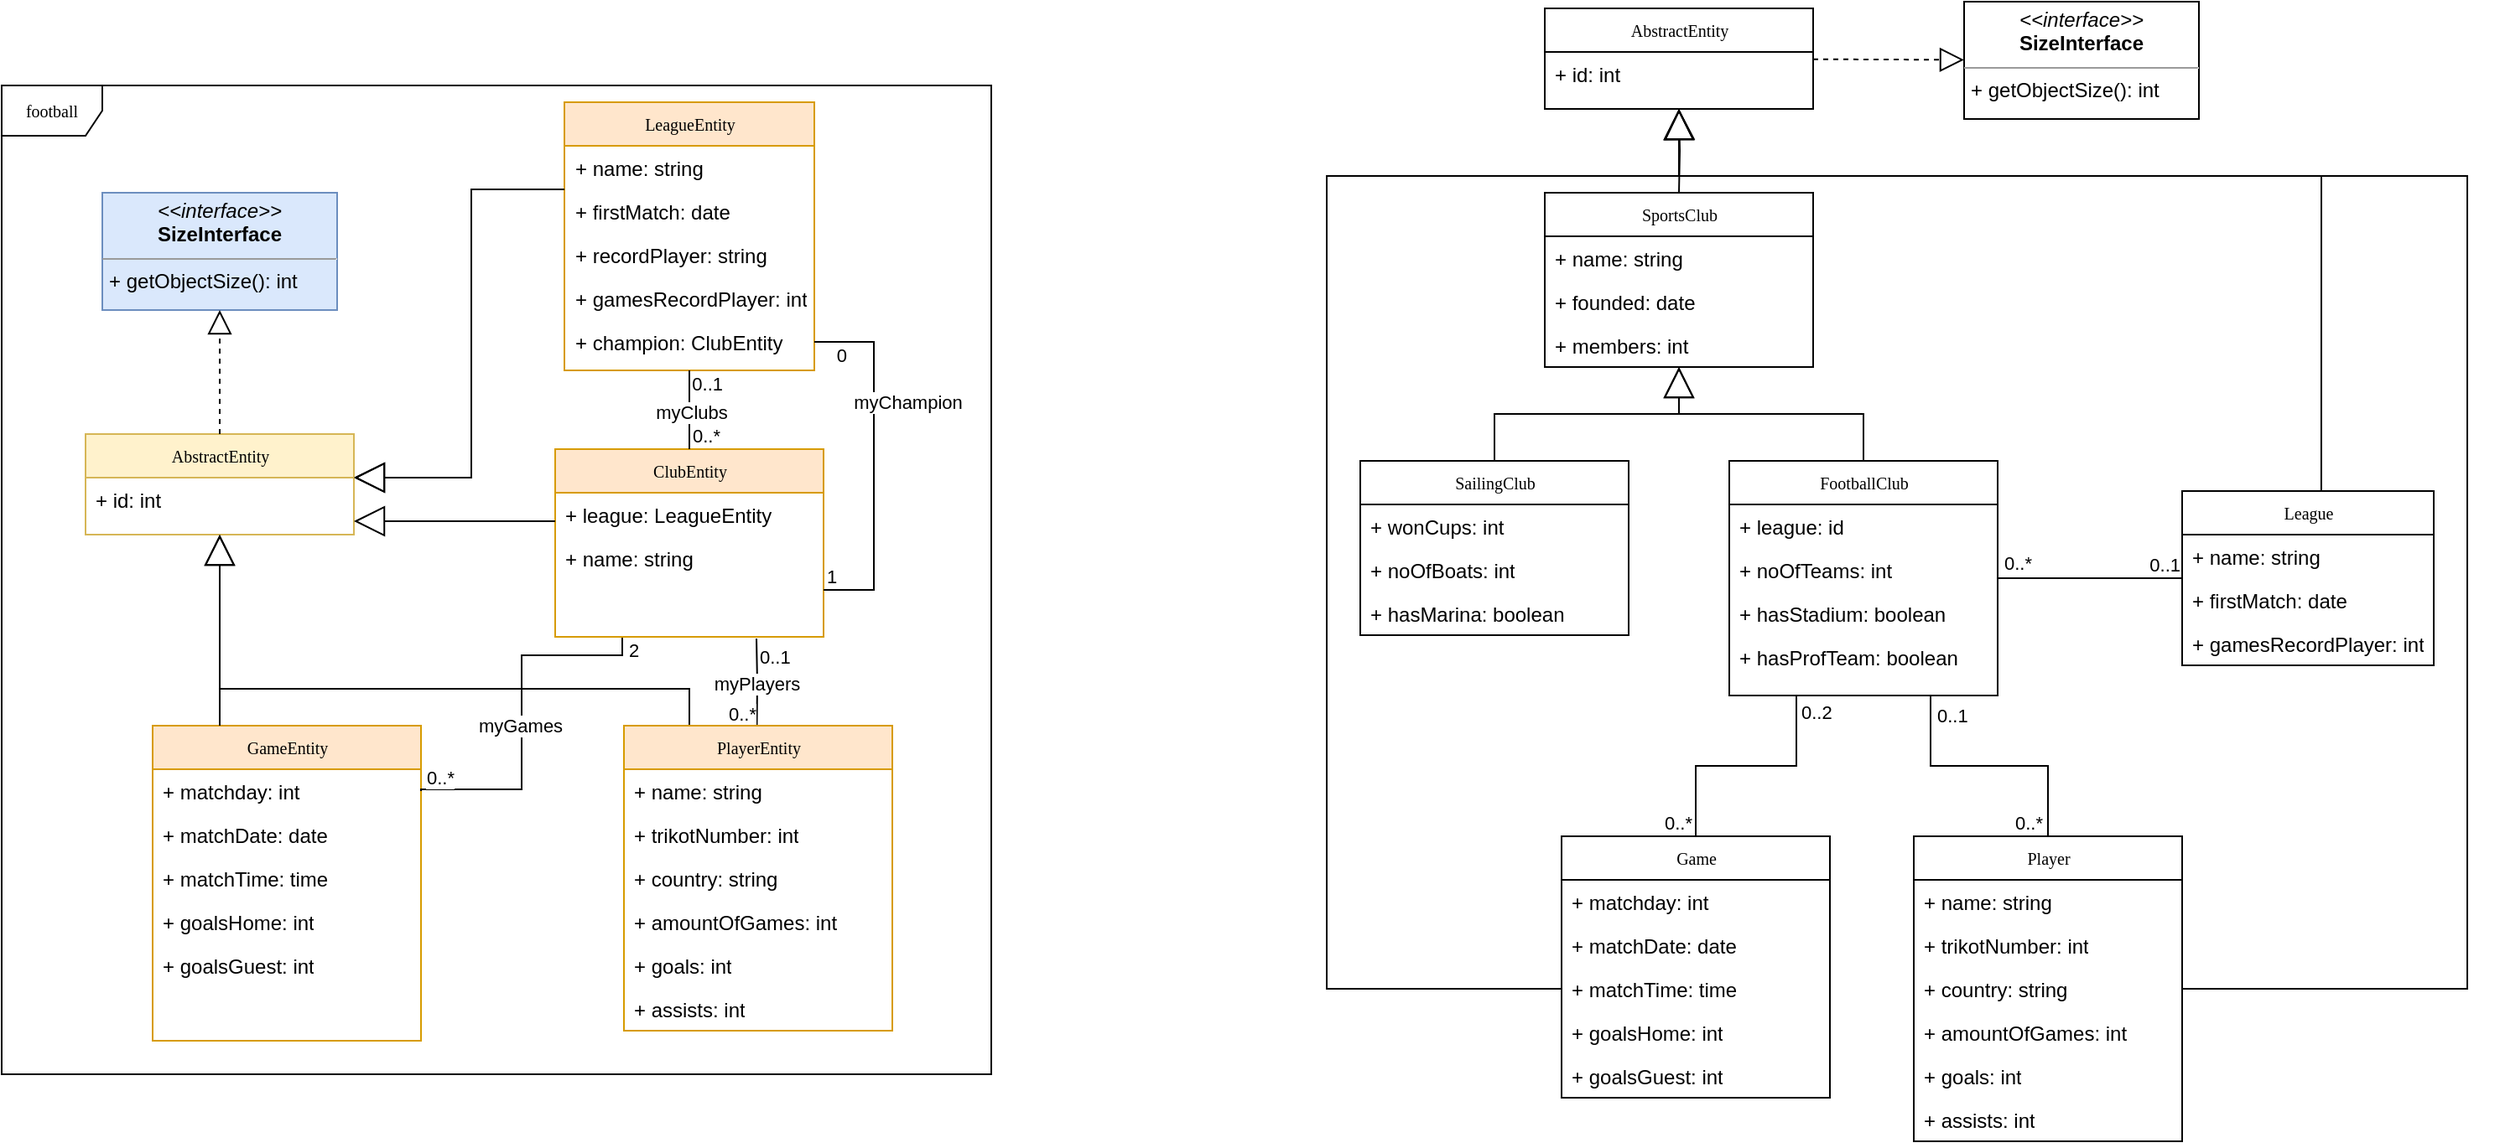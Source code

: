 <mxfile>
    <diagram id="eZpJPJVczqijv4h0-cJU" name="Class-Diagram">
        <mxGraphModel dx="292" dy="897" grid="1" gridSize="10" guides="1" tooltips="1" connect="1" arrows="1" fold="1" page="1" pageScale="1" pageWidth="850" pageHeight="1100" math="0" shadow="0">
            <root>
                <mxCell id="0"/>
                <mxCell id="1" parent="0"/>
                <mxCell id="Q0E-r6XH0yL-TIMFn5R--1" value="football" style="shape=umlFrame;whiteSpace=wrap;html=1;rounded=0;shadow=0;comic=0;labelBackgroundColor=none;strokeWidth=1;fontFamily=Verdana;fontSize=10;align=center;" parent="1" vertex="1">
                    <mxGeometry x="1000" y="210" width="590" height="590" as="geometry"/>
                </mxCell>
                <mxCell id="kA-awJ8gpnhUGuPuTM6L-1" value="" style="endArrow=block;endSize=16;endFill=0;html=1;rounded=0;edgeStyle=orthogonalEdgeStyle;" parent="1" edge="1">
                    <mxGeometry width="160" relative="1" as="geometry">
                        <mxPoint x="1335.5" y="272" as="sourcePoint"/>
                        <mxPoint x="1210" y="444" as="targetPoint"/>
                        <Array as="points">
                            <mxPoint x="1280" y="272"/>
                            <mxPoint x="1280" y="444"/>
                        </Array>
                    </mxGeometry>
                </mxCell>
                <mxCell id="O6FgjZMFKmn0C8FnRDMK-6" value="&lt;p style=&quot;margin:0px;margin-top:4px;text-align:center;&quot;&gt;&lt;i&gt;&amp;lt;&amp;lt;interface&amp;gt;&amp;gt;&lt;/i&gt;&lt;br&gt;&lt;b&gt;SizeInterface&lt;/b&gt;&lt;/p&gt;&lt;hr size=&quot;1&quot;&gt;&lt;p style=&quot;margin:0px;margin-left:4px;&quot;&gt;&lt;/p&gt;&lt;p style=&quot;margin:0px;margin-left:4px;&quot;&gt;+ getObjectSize(): int&lt;br&gt;&lt;/p&gt;" style="verticalAlign=top;align=left;overflow=fill;fontSize=12;fontFamily=Helvetica;html=1;rounded=0;shadow=0;comic=0;labelBackgroundColor=none;strokeWidth=1;fillColor=#dae8fc;strokeColor=#6c8ebf;" parent="1" vertex="1">
                    <mxGeometry x="1060" y="274" width="140" height="70" as="geometry"/>
                </mxCell>
                <mxCell id="O6FgjZMFKmn0C8FnRDMK-7" value="AbstractEntity" style="swimlane;html=1;fontStyle=0;childLayout=stackLayout;horizontal=1;startSize=26;fillColor=#fff2cc;horizontalStack=0;resizeParent=1;resizeLast=0;collapsible=1;marginBottom=0;swimlaneFillColor=#ffffff;rounded=0;shadow=0;comic=0;labelBackgroundColor=none;strokeWidth=1;fontFamily=Verdana;fontSize=10;align=center;strokeColor=#d6b656;" parent="1" vertex="1">
                    <mxGeometry x="1050" y="418" width="160" height="60" as="geometry"/>
                </mxCell>
                <mxCell id="O6FgjZMFKmn0C8FnRDMK-8" value="+ id: int" style="text;html=1;strokeColor=none;fillColor=none;align=left;verticalAlign=top;spacingLeft=4;spacingRight=4;whiteSpace=wrap;overflow=hidden;rotatable=0;points=[[0,0.5],[1,0.5]];portConstraint=eastwest;" parent="O6FgjZMFKmn0C8FnRDMK-7" vertex="1">
                    <mxGeometry y="26" width="160" height="26" as="geometry"/>
                </mxCell>
                <mxCell id="O6FgjZMFKmn0C8FnRDMK-9" value="" style="endArrow=block;dashed=1;endFill=0;endSize=12;html=1;rounded=0;" parent="1" source="O6FgjZMFKmn0C8FnRDMK-7" target="O6FgjZMFKmn0C8FnRDMK-6" edge="1">
                    <mxGeometry width="160" relative="1" as="geometry">
                        <mxPoint x="1370" y="464" as="sourcePoint"/>
                        <mxPoint x="1530" y="464" as="targetPoint"/>
                    </mxGeometry>
                </mxCell>
                <mxCell id="O6FgjZMFKmn0C8FnRDMK-10" value="LeagueEntity" style="swimlane;html=1;fontStyle=0;childLayout=stackLayout;horizontal=1;startSize=26;fillColor=#ffe6cc;horizontalStack=0;resizeParent=1;resizeLast=0;collapsible=1;marginBottom=0;swimlaneFillColor=#ffffff;rounded=0;shadow=0;comic=0;labelBackgroundColor=none;strokeWidth=1;fontFamily=Verdana;fontSize=10;align=center;strokeColor=#d79b00;" parent="1" vertex="1">
                    <mxGeometry x="1335.5" y="220" width="149" height="160" as="geometry"/>
                </mxCell>
                <mxCell id="O6FgjZMFKmn0C8FnRDMK-11" value="+ name: string" style="text;html=1;strokeColor=none;fillColor=none;align=left;verticalAlign=top;spacingLeft=4;spacingRight=4;whiteSpace=wrap;overflow=hidden;rotatable=0;points=[[0,0.5],[1,0.5]];portConstraint=eastwest;" parent="O6FgjZMFKmn0C8FnRDMK-10" vertex="1">
                    <mxGeometry y="26" width="149" height="26" as="geometry"/>
                </mxCell>
                <mxCell id="O6FgjZMFKmn0C8FnRDMK-12" value="+ firstMatch: date" style="text;html=1;strokeColor=none;fillColor=none;align=left;verticalAlign=top;spacingLeft=4;spacingRight=4;whiteSpace=wrap;overflow=hidden;rotatable=0;points=[[0,0.5],[1,0.5]];portConstraint=eastwest;" parent="O6FgjZMFKmn0C8FnRDMK-10" vertex="1">
                    <mxGeometry y="52" width="149" height="26" as="geometry"/>
                </mxCell>
                <mxCell id="O6FgjZMFKmn0C8FnRDMK-13" value="+ recordPlayer: string" style="text;html=1;strokeColor=none;fillColor=none;align=left;verticalAlign=top;spacingLeft=4;spacingRight=4;whiteSpace=wrap;overflow=hidden;rotatable=0;points=[[0,0.5],[1,0.5]];portConstraint=eastwest;" parent="O6FgjZMFKmn0C8FnRDMK-10" vertex="1">
                    <mxGeometry y="78" width="149" height="26" as="geometry"/>
                </mxCell>
                <mxCell id="O6FgjZMFKmn0C8FnRDMK-14" value="+ gamesRecordPlayer: int" style="text;html=1;strokeColor=none;fillColor=none;align=left;verticalAlign=top;spacingLeft=4;spacingRight=4;whiteSpace=wrap;overflow=hidden;rotatable=0;points=[[0,0.5],[1,0.5]];portConstraint=eastwest;" parent="O6FgjZMFKmn0C8FnRDMK-10" vertex="1">
                    <mxGeometry y="104" width="149" height="26" as="geometry"/>
                </mxCell>
                <mxCell id="LMY0QmkgWvNFTnshkGw3-15" value="+ champion: ClubEntity" style="text;html=1;strokeColor=none;fillColor=none;align=left;verticalAlign=top;spacingLeft=4;spacingRight=4;whiteSpace=wrap;overflow=hidden;rotatable=0;points=[[0,0.5],[1,0.5]];portConstraint=eastwest;" parent="O6FgjZMFKmn0C8FnRDMK-10" vertex="1">
                    <mxGeometry y="130" width="149" height="26" as="geometry"/>
                </mxCell>
                <mxCell id="O6FgjZMFKmn0C8FnRDMK-22" value="" style="endArrow=none;html=1;edgeStyle=orthogonalEdgeStyle;rounded=0;entryX=0.495;entryY=0.01;entryDx=0;entryDy=0;entryPerimeter=0;" parent="1" target="O6FgjZMFKmn0C8FnRDMK-15" edge="1">
                    <mxGeometry relative="1" as="geometry">
                        <mxPoint x="1450" y="540" as="sourcePoint"/>
                        <mxPoint x="1449.83" y="590" as="targetPoint"/>
                    </mxGeometry>
                </mxCell>
                <mxCell id="O6FgjZMFKmn0C8FnRDMK-23" value="0..1" style="edgeLabel;resizable=0;html=1;align=left;verticalAlign=bottom;" parent="O6FgjZMFKmn0C8FnRDMK-22" connectable="0" vertex="1">
                    <mxGeometry x="-1" relative="1" as="geometry">
                        <mxPoint y="19" as="offset"/>
                    </mxGeometry>
                </mxCell>
                <mxCell id="O6FgjZMFKmn0C8FnRDMK-24" value="0..*" style="edgeLabel;resizable=0;html=1;align=right;verticalAlign=bottom;" parent="O6FgjZMFKmn0C8FnRDMK-22" connectable="0" vertex="1">
                    <mxGeometry x="1" relative="1" as="geometry"/>
                </mxCell>
                <mxCell id="LMY0QmkgWvNFTnshkGw3-18" value="myPlayers" style="edgeLabel;html=1;align=center;verticalAlign=middle;resizable=0;points=[];" parent="O6FgjZMFKmn0C8FnRDMK-22" vertex="1" connectable="0">
                    <mxGeometry x="0.272" relative="1" as="geometry">
                        <mxPoint y="-7" as="offset"/>
                    </mxGeometry>
                </mxCell>
                <mxCell id="O6FgjZMFKmn0C8FnRDMK-25" value="GameEntity" style="swimlane;html=1;fontStyle=0;childLayout=stackLayout;horizontal=1;startSize=26;fillColor=#ffe6cc;horizontalStack=0;resizeParent=1;resizeLast=0;collapsible=1;marginBottom=0;swimlaneFillColor=#ffffff;rounded=0;shadow=0;comic=0;labelBackgroundColor=none;strokeWidth=1;fontFamily=Verdana;fontSize=10;align=center;strokeColor=#d79b00;" parent="1" vertex="1">
                    <mxGeometry x="1090" y="592" width="160" height="188" as="geometry"/>
                </mxCell>
                <mxCell id="O6FgjZMFKmn0C8FnRDMK-26" value="+ matchday: int" style="text;html=1;strokeColor=none;fillColor=none;align=left;verticalAlign=top;spacingLeft=4;spacingRight=4;whiteSpace=wrap;overflow=hidden;rotatable=0;points=[[0,0.5],[1,0.5]];portConstraint=eastwest;" parent="O6FgjZMFKmn0C8FnRDMK-25" vertex="1">
                    <mxGeometry y="26" width="160" height="26" as="geometry"/>
                </mxCell>
                <mxCell id="O6FgjZMFKmn0C8FnRDMK-27" value="+ matchDate: date" style="text;html=1;strokeColor=none;fillColor=none;align=left;verticalAlign=top;spacingLeft=4;spacingRight=4;whiteSpace=wrap;overflow=hidden;rotatable=0;points=[[0,0.5],[1,0.5]];portConstraint=eastwest;" parent="O6FgjZMFKmn0C8FnRDMK-25" vertex="1">
                    <mxGeometry y="52" width="160" height="26" as="geometry"/>
                </mxCell>
                <mxCell id="O6FgjZMFKmn0C8FnRDMK-28" value="+ matchTime: time" style="text;html=1;strokeColor=none;fillColor=none;align=left;verticalAlign=top;spacingLeft=4;spacingRight=4;whiteSpace=wrap;overflow=hidden;rotatable=0;points=[[0,0.5],[1,0.5]];portConstraint=eastwest;" parent="O6FgjZMFKmn0C8FnRDMK-25" vertex="1">
                    <mxGeometry y="78" width="160" height="26" as="geometry"/>
                </mxCell>
                <mxCell id="O6FgjZMFKmn0C8FnRDMK-29" value="+ goalsHome: int" style="text;html=1;strokeColor=none;fillColor=none;align=left;verticalAlign=top;spacingLeft=4;spacingRight=4;whiteSpace=wrap;overflow=hidden;rotatable=0;points=[[0,0.5],[1,0.5]];portConstraint=eastwest;" parent="O6FgjZMFKmn0C8FnRDMK-25" vertex="1">
                    <mxGeometry y="104" width="160" height="26" as="geometry"/>
                </mxCell>
                <mxCell id="O6FgjZMFKmn0C8FnRDMK-30" value="+ goalsGuest: int" style="text;html=1;strokeColor=none;fillColor=none;align=left;verticalAlign=top;spacingLeft=4;spacingRight=4;whiteSpace=wrap;overflow=hidden;rotatable=0;points=[[0,0.5],[1,0.5]];portConstraint=eastwest;" parent="O6FgjZMFKmn0C8FnRDMK-25" vertex="1">
                    <mxGeometry y="130" width="160" height="26" as="geometry"/>
                </mxCell>
                <mxCell id="O6FgjZMFKmn0C8FnRDMK-31" value="" style="endArrow=none;html=1;edgeStyle=orthogonalEdgeStyle;rounded=0;exitX=0.25;exitY=1;exitDx=0;exitDy=0;entryX=1;entryY=0.5;entryDx=0;entryDy=0;" parent="1" source="O6FgjZMFKmn0C8FnRDMK-34" target="O6FgjZMFKmn0C8FnRDMK-26" edge="1">
                    <mxGeometry relative="1" as="geometry">
                        <mxPoint x="1420" y="514" as="sourcePoint"/>
                        <mxPoint x="1420" y="624" as="targetPoint"/>
                        <Array as="points">
                            <mxPoint x="1370" y="550"/>
                            <mxPoint x="1310" y="550"/>
                            <mxPoint x="1310" y="630"/>
                        </Array>
                    </mxGeometry>
                </mxCell>
                <mxCell id="O6FgjZMFKmn0C8FnRDMK-32" value="2" style="edgeLabel;resizable=0;html=1;align=left;verticalAlign=bottom;" parent="O6FgjZMFKmn0C8FnRDMK-31" connectable="0" vertex="1">
                    <mxGeometry x="-1" relative="1" as="geometry">
                        <mxPoint x="2" y="16" as="offset"/>
                    </mxGeometry>
                </mxCell>
                <mxCell id="O6FgjZMFKmn0C8FnRDMK-33" value="0..*" style="edgeLabel;resizable=0;html=1;align=right;verticalAlign=bottom;" parent="O6FgjZMFKmn0C8FnRDMK-31" connectable="0" vertex="1">
                    <mxGeometry x="1" relative="1" as="geometry">
                        <mxPoint x="20" as="offset"/>
                    </mxGeometry>
                </mxCell>
                <mxCell id="LMY0QmkgWvNFTnshkGw3-19" value="myGames" style="edgeLabel;html=1;align=center;verticalAlign=middle;resizable=0;points=[];" parent="O6FgjZMFKmn0C8FnRDMK-31" vertex="1" connectable="0">
                    <mxGeometry x="0.06" y="-1" relative="1" as="geometry">
                        <mxPoint as="offset"/>
                    </mxGeometry>
                </mxCell>
                <mxCell id="O6FgjZMFKmn0C8FnRDMK-34" value="ClubEntity" style="swimlane;html=1;fontStyle=0;childLayout=stackLayout;horizontal=1;startSize=26;fillColor=#ffe6cc;horizontalStack=0;resizeParent=1;resizeLast=0;collapsible=1;marginBottom=0;swimlaneFillColor=#ffffff;rounded=0;shadow=0;comic=0;labelBackgroundColor=none;strokeWidth=1;fontFamily=Verdana;fontSize=10;align=center;strokeColor=#d79b00;" parent="1" vertex="1">
                    <mxGeometry x="1330" y="427" width="160" height="112" as="geometry"/>
                </mxCell>
                <mxCell id="O6FgjZMFKmn0C8FnRDMK-35" value="+ league: LeagueEntity" style="text;html=1;strokeColor=none;fillColor=none;align=left;verticalAlign=top;spacingLeft=4;spacingRight=4;whiteSpace=wrap;overflow=hidden;rotatable=0;points=[[0,0.5],[1,0.5]];portConstraint=eastwest;" parent="O6FgjZMFKmn0C8FnRDMK-34" vertex="1">
                    <mxGeometry y="26" width="160" height="26" as="geometry"/>
                </mxCell>
                <mxCell id="O6FgjZMFKmn0C8FnRDMK-36" value="+ name: string" style="text;html=1;strokeColor=none;fillColor=none;align=left;verticalAlign=top;spacingLeft=4;spacingRight=4;whiteSpace=wrap;overflow=hidden;rotatable=0;points=[[0,0.5],[1,0.5]];portConstraint=eastwest;" parent="O6FgjZMFKmn0C8FnRDMK-34" vertex="1">
                    <mxGeometry y="52" width="160" height="26" as="geometry"/>
                </mxCell>
                <mxCell id="O6FgjZMFKmn0C8FnRDMK-39" value="" style="endArrow=none;html=1;edgeStyle=orthogonalEdgeStyle;rounded=0;" parent="1" source="O6FgjZMFKmn0C8FnRDMK-34" target="O6FgjZMFKmn0C8FnRDMK-10" edge="1">
                    <mxGeometry relative="1" as="geometry">
                        <mxPoint x="1475" y="460" as="sourcePoint"/>
                        <mxPoint x="1615" y="460" as="targetPoint"/>
                    </mxGeometry>
                </mxCell>
                <mxCell id="O6FgjZMFKmn0C8FnRDMK-40" value="0..*" style="edgeLabel;resizable=0;html=1;align=left;verticalAlign=bottom;" parent="O6FgjZMFKmn0C8FnRDMK-39" connectable="0" vertex="1">
                    <mxGeometry x="-1" relative="1" as="geometry"/>
                </mxCell>
                <mxCell id="O6FgjZMFKmn0C8FnRDMK-41" value="0..1" style="edgeLabel;resizable=0;html=1;align=right;verticalAlign=bottom;" parent="O6FgjZMFKmn0C8FnRDMK-39" connectable="0" vertex="1">
                    <mxGeometry x="1" relative="1" as="geometry">
                        <mxPoint x="20" y="16" as="offset"/>
                    </mxGeometry>
                </mxCell>
                <mxCell id="LMY0QmkgWvNFTnshkGw3-17" value="myClubs" style="edgeLabel;html=1;align=center;verticalAlign=middle;resizable=0;points=[];" parent="O6FgjZMFKmn0C8FnRDMK-39" vertex="1" connectable="0">
                    <mxGeometry x="-0.047" y="-1" relative="1" as="geometry">
                        <mxPoint as="offset"/>
                    </mxGeometry>
                </mxCell>
                <mxCell id="O6FgjZMFKmn0C8FnRDMK-42" value="" style="endArrow=block;endSize=16;endFill=0;html=1;rounded=0;edgeStyle=orthogonalEdgeStyle;" parent="1" source="O6FgjZMFKmn0C8FnRDMK-34" target="O6FgjZMFKmn0C8FnRDMK-7" edge="1">
                    <mxGeometry width="160" relative="1" as="geometry">
                        <mxPoint x="1165" y="360" as="sourcePoint"/>
                        <mxPoint x="1055" y="304" as="targetPoint"/>
                        <Array as="points">
                            <mxPoint x="1300" y="470"/>
                            <mxPoint x="1300" y="470"/>
                        </Array>
                    </mxGeometry>
                </mxCell>
                <mxCell id="O6FgjZMFKmn0C8FnRDMK-43" value="" style="endArrow=block;endSize=16;endFill=0;html=1;rounded=0;edgeStyle=orthogonalEdgeStyle;" parent="1" source="O6FgjZMFKmn0C8FnRDMK-10" target="O6FgjZMFKmn0C8FnRDMK-7" edge="1">
                    <mxGeometry width="160" relative="1" as="geometry">
                        <mxPoint x="1340" y="454" as="sourcePoint"/>
                        <mxPoint x="1220" y="454" as="targetPoint"/>
                        <Array as="points">
                            <mxPoint x="1280" y="272"/>
                            <mxPoint x="1280" y="444"/>
                        </Array>
                    </mxGeometry>
                </mxCell>
                <mxCell id="O6FgjZMFKmn0C8FnRDMK-44" value="" style="endArrow=block;endSize=16;endFill=0;html=1;rounded=0;edgeStyle=orthogonalEdgeStyle;exitX=0.25;exitY=0;exitDx=0;exitDy=0;" parent="1" source="O6FgjZMFKmn0C8FnRDMK-25" target="O6FgjZMFKmn0C8FnRDMK-7" edge="1">
                    <mxGeometry width="160" relative="1" as="geometry">
                        <mxPoint x="1350" y="464" as="sourcePoint"/>
                        <mxPoint x="1230" y="464" as="targetPoint"/>
                    </mxGeometry>
                </mxCell>
                <mxCell id="O6FgjZMFKmn0C8FnRDMK-45" value="" style="endArrow=block;endSize=16;endFill=0;html=1;rounded=0;edgeStyle=orthogonalEdgeStyle;exitX=0.25;exitY=0;exitDx=0;exitDy=0;" parent="1" source="O6FgjZMFKmn0C8FnRDMK-15" target="O6FgjZMFKmn0C8FnRDMK-7" edge="1">
                    <mxGeometry width="160" relative="1" as="geometry">
                        <mxPoint x="1360" y="474" as="sourcePoint"/>
                        <mxPoint x="1240" y="474" as="targetPoint"/>
                        <Array as="points">
                            <mxPoint x="1410" y="570"/>
                            <mxPoint x="1130" y="570"/>
                        </Array>
                    </mxGeometry>
                </mxCell>
                <mxCell id="O6FgjZMFKmn0C8FnRDMK-15" value="PlayerEntity" style="swimlane;html=1;fontStyle=0;childLayout=stackLayout;horizontal=1;startSize=26;fillColor=#ffe6cc;horizontalStack=0;resizeParent=1;resizeLast=0;collapsible=1;marginBottom=0;swimlaneFillColor=#ffffff;rounded=0;shadow=0;comic=0;labelBackgroundColor=none;strokeWidth=1;fontFamily=Verdana;fontSize=10;align=center;strokeColor=#d79b00;" parent="1" vertex="1">
                    <mxGeometry x="1371" y="592" width="160" height="182" as="geometry"/>
                </mxCell>
                <mxCell id="O6FgjZMFKmn0C8FnRDMK-16" value="+ name: string" style="text;html=1;strokeColor=none;fillColor=none;align=left;verticalAlign=top;spacingLeft=4;spacingRight=4;whiteSpace=wrap;overflow=hidden;rotatable=0;points=[[0,0.5],[1,0.5]];portConstraint=eastwest;" parent="O6FgjZMFKmn0C8FnRDMK-15" vertex="1">
                    <mxGeometry y="26" width="160" height="26" as="geometry"/>
                </mxCell>
                <mxCell id="O6FgjZMFKmn0C8FnRDMK-17" value="+ trikotNumber: int" style="text;html=1;strokeColor=none;fillColor=none;align=left;verticalAlign=top;spacingLeft=4;spacingRight=4;whiteSpace=wrap;overflow=hidden;rotatable=0;points=[[0,0.5],[1,0.5]];portConstraint=eastwest;" parent="O6FgjZMFKmn0C8FnRDMK-15" vertex="1">
                    <mxGeometry y="52" width="160" height="26" as="geometry"/>
                </mxCell>
                <mxCell id="O6FgjZMFKmn0C8FnRDMK-18" value="+ country: string" style="text;html=1;strokeColor=none;fillColor=none;align=left;verticalAlign=top;spacingLeft=4;spacingRight=4;whiteSpace=wrap;overflow=hidden;rotatable=0;points=[[0,0.5],[1,0.5]];portConstraint=eastwest;" parent="O6FgjZMFKmn0C8FnRDMK-15" vertex="1">
                    <mxGeometry y="78" width="160" height="26" as="geometry"/>
                </mxCell>
                <mxCell id="O6FgjZMFKmn0C8FnRDMK-19" value="+ amountOfGames: int" style="text;html=1;strokeColor=none;fillColor=none;align=left;verticalAlign=top;spacingLeft=4;spacingRight=4;whiteSpace=wrap;overflow=hidden;rotatable=0;points=[[0,0.5],[1,0.5]];portConstraint=eastwest;" parent="O6FgjZMFKmn0C8FnRDMK-15" vertex="1">
                    <mxGeometry y="104" width="160" height="26" as="geometry"/>
                </mxCell>
                <mxCell id="O6FgjZMFKmn0C8FnRDMK-20" value="+ goals: int" style="text;html=1;strokeColor=none;fillColor=none;align=left;verticalAlign=top;spacingLeft=4;spacingRight=4;whiteSpace=wrap;overflow=hidden;rotatable=0;points=[[0,0.5],[1,0.5]];portConstraint=eastwest;" parent="O6FgjZMFKmn0C8FnRDMK-15" vertex="1">
                    <mxGeometry y="130" width="160" height="26" as="geometry"/>
                </mxCell>
                <mxCell id="O6FgjZMFKmn0C8FnRDMK-21" value="+ assists: int" style="text;html=1;strokeColor=none;fillColor=none;align=left;verticalAlign=top;spacingLeft=4;spacingRight=4;whiteSpace=wrap;overflow=hidden;rotatable=0;points=[[0,0.5],[1,0.5]];portConstraint=eastwest;" parent="O6FgjZMFKmn0C8FnRDMK-15" vertex="1">
                    <mxGeometry y="156" width="160" height="26" as="geometry"/>
                </mxCell>
                <mxCell id="LMY0QmkgWvNFTnshkGw3-12" value="" style="endArrow=none;html=1;edgeStyle=orthogonalEdgeStyle;rounded=0;exitX=1;exitY=0.75;exitDx=0;exitDy=0;" parent="1" source="O6FgjZMFKmn0C8FnRDMK-34" target="LMY0QmkgWvNFTnshkGw3-15" edge="1">
                    <mxGeometry relative="1" as="geometry">
                        <mxPoint x="1540" y="400" as="sourcePoint"/>
                        <mxPoint x="1540" y="362" as="targetPoint"/>
                        <Array as="points">
                            <mxPoint x="1520" y="511"/>
                            <mxPoint x="1520" y="363"/>
                        </Array>
                    </mxGeometry>
                </mxCell>
                <mxCell id="LMY0QmkgWvNFTnshkGw3-13" value="1" style="edgeLabel;resizable=0;html=1;align=left;verticalAlign=bottom;" parent="LMY0QmkgWvNFTnshkGw3-12" connectable="0" vertex="1">
                    <mxGeometry x="-1" relative="1" as="geometry"/>
                </mxCell>
                <mxCell id="LMY0QmkgWvNFTnshkGw3-14" value="0" style="edgeLabel;resizable=0;html=1;align=right;verticalAlign=bottom;" parent="LMY0QmkgWvNFTnshkGw3-12" connectable="0" vertex="1">
                    <mxGeometry x="1" relative="1" as="geometry">
                        <mxPoint x="20" y="16" as="offset"/>
                    </mxGeometry>
                </mxCell>
                <mxCell id="LMY0QmkgWvNFTnshkGw3-16" value="myChampion" style="edgeLabel;html=1;align=center;verticalAlign=middle;resizable=0;points=[];" parent="LMY0QmkgWvNFTnshkGw3-12" vertex="1" connectable="0">
                    <mxGeometry x="0.228" relative="1" as="geometry">
                        <mxPoint x="20" y="-11" as="offset"/>
                    </mxGeometry>
                </mxCell>
                <mxCell id="Xw4v44PQ6yykYLc8u8EY-5" value="SportsClub" style="swimlane;html=1;fontStyle=0;childLayout=stackLayout;horizontal=1;startSize=26;fillColor=none;horizontalStack=0;resizeParent=1;resizeLast=0;collapsible=1;marginBottom=0;swimlaneFillColor=#ffffff;rounded=0;shadow=0;comic=0;labelBackgroundColor=none;strokeWidth=1;fontFamily=Verdana;fontSize=10;align=center;" parent="1" vertex="1">
                    <mxGeometry x="1920" y="274" width="160" height="104" as="geometry"/>
                </mxCell>
                <mxCell id="Xw4v44PQ6yykYLc8u8EY-6" value="+ name: string" style="text;html=1;strokeColor=none;fillColor=none;align=left;verticalAlign=top;spacingLeft=4;spacingRight=4;whiteSpace=wrap;overflow=hidden;rotatable=0;points=[[0,0.5],[1,0.5]];portConstraint=eastwest;" parent="Xw4v44PQ6yykYLc8u8EY-5" vertex="1">
                    <mxGeometry y="26" width="160" height="26" as="geometry"/>
                </mxCell>
                <mxCell id="Xw4v44PQ6yykYLc8u8EY-7" value="+ founded: date" style="text;html=1;strokeColor=none;fillColor=none;align=left;verticalAlign=top;spacingLeft=4;spacingRight=4;whiteSpace=wrap;overflow=hidden;rotatable=0;points=[[0,0.5],[1,0.5]];portConstraint=eastwest;" parent="Xw4v44PQ6yykYLc8u8EY-5" vertex="1">
                    <mxGeometry y="52" width="160" height="26" as="geometry"/>
                </mxCell>
                <mxCell id="Xw4v44PQ6yykYLc8u8EY-8" value="+ members: int" style="text;html=1;strokeColor=none;fillColor=none;align=left;verticalAlign=top;spacingLeft=4;spacingRight=4;whiteSpace=wrap;overflow=hidden;rotatable=0;points=[[0,0.5],[1,0.5]];portConstraint=eastwest;" parent="Xw4v44PQ6yykYLc8u8EY-5" vertex="1">
                    <mxGeometry y="78" width="160" height="26" as="geometry"/>
                </mxCell>
                <mxCell id="Xw4v44PQ6yykYLc8u8EY-9" value="" style="endArrow=block;endSize=16;endFill=0;html=1;rounded=0;edgeStyle=orthogonalEdgeStyle;" parent="1" source="Xw4v44PQ6yykYLc8u8EY-46" target="Xw4v44PQ6yykYLc8u8EY-5" edge="1">
                    <mxGeometry width="160" relative="1" as="geometry">
                        <mxPoint x="1840" y="504" as="sourcePoint"/>
                        <mxPoint x="2000" y="504" as="targetPoint"/>
                    </mxGeometry>
                </mxCell>
                <mxCell id="Xw4v44PQ6yykYLc8u8EY-10" value="SailingClub" style="swimlane;html=1;fontStyle=0;childLayout=stackLayout;horizontal=1;startSize=26;fillColor=none;horizontalStack=0;resizeParent=1;resizeLast=0;collapsible=1;marginBottom=0;swimlaneFillColor=#ffffff;rounded=0;shadow=0;comic=0;labelBackgroundColor=none;strokeWidth=1;fontFamily=Verdana;fontSize=10;align=center;" parent="1" vertex="1">
                    <mxGeometry x="1810" y="434" width="160" height="104" as="geometry"/>
                </mxCell>
                <mxCell id="Xw4v44PQ6yykYLc8u8EY-11" value="+ wonCups: int" style="text;html=1;strokeColor=none;fillColor=none;align=left;verticalAlign=top;spacingLeft=4;spacingRight=4;whiteSpace=wrap;overflow=hidden;rotatable=0;points=[[0,0.5],[1,0.5]];portConstraint=eastwest;" parent="Xw4v44PQ6yykYLc8u8EY-10" vertex="1">
                    <mxGeometry y="26" width="160" height="26" as="geometry"/>
                </mxCell>
                <mxCell id="Xw4v44PQ6yykYLc8u8EY-12" value="+ noOfBoats: int" style="text;html=1;strokeColor=none;fillColor=none;align=left;verticalAlign=top;spacingLeft=4;spacingRight=4;whiteSpace=wrap;overflow=hidden;rotatable=0;points=[[0,0.5],[1,0.5]];portConstraint=eastwest;" parent="Xw4v44PQ6yykYLc8u8EY-10" vertex="1">
                    <mxGeometry y="52" width="160" height="26" as="geometry"/>
                </mxCell>
                <mxCell id="Xw4v44PQ6yykYLc8u8EY-13" value="+ hasMarina: boolean" style="text;html=1;strokeColor=none;fillColor=none;align=left;verticalAlign=top;spacingLeft=4;spacingRight=4;whiteSpace=wrap;overflow=hidden;rotatable=0;points=[[0,0.5],[1,0.5]];portConstraint=eastwest;" parent="Xw4v44PQ6yykYLc8u8EY-10" vertex="1">
                    <mxGeometry y="78" width="160" height="26" as="geometry"/>
                </mxCell>
                <mxCell id="Xw4v44PQ6yykYLc8u8EY-14" value="" style="endArrow=block;endSize=16;endFill=0;html=1;rounded=0;edgeStyle=orthogonalEdgeStyle;exitX=0.5;exitY=0;exitDx=0;exitDy=0;" parent="1" source="Xw4v44PQ6yykYLc8u8EY-10" target="Xw4v44PQ6yykYLc8u8EY-5" edge="1">
                    <mxGeometry width="160" relative="1" as="geometry">
                        <mxPoint x="2120" y="444" as="sourcePoint"/>
                        <mxPoint x="2010" y="388" as="targetPoint"/>
                    </mxGeometry>
                </mxCell>
                <mxCell id="Xw4v44PQ6yykYLc8u8EY-15" value="&lt;p style=&quot;margin:0px;margin-top:4px;text-align:center;&quot;&gt;&lt;i&gt;&amp;lt;&amp;lt;interface&amp;gt;&amp;gt;&lt;/i&gt;&lt;br&gt;&lt;b&gt;SizeInterface&lt;/b&gt;&lt;/p&gt;&lt;hr size=&quot;1&quot;&gt;&lt;p style=&quot;margin:0px;margin-left:4px;&quot;&gt;&lt;/p&gt;&lt;p style=&quot;margin:0px;margin-left:4px;&quot;&gt;+ getObjectSize(): int&lt;br&gt;&lt;/p&gt;" style="verticalAlign=top;align=left;overflow=fill;fontSize=12;fontFamily=Helvetica;html=1;rounded=0;shadow=0;comic=0;labelBackgroundColor=none;strokeWidth=1" parent="1" vertex="1">
                    <mxGeometry x="2170" y="160" width="140" height="70" as="geometry"/>
                </mxCell>
                <mxCell id="Xw4v44PQ6yykYLc8u8EY-16" value="AbstractEntity" style="swimlane;html=1;fontStyle=0;childLayout=stackLayout;horizontal=1;startSize=26;fillColor=none;horizontalStack=0;resizeParent=1;resizeLast=0;collapsible=1;marginBottom=0;swimlaneFillColor=#ffffff;rounded=0;shadow=0;comic=0;labelBackgroundColor=none;strokeWidth=1;fontFamily=Verdana;fontSize=10;align=center;" parent="1" vertex="1">
                    <mxGeometry x="1920" y="164" width="160" height="60" as="geometry"/>
                </mxCell>
                <mxCell id="Xw4v44PQ6yykYLc8u8EY-17" value="+ id: int" style="text;html=1;strokeColor=none;fillColor=none;align=left;verticalAlign=top;spacingLeft=4;spacingRight=4;whiteSpace=wrap;overflow=hidden;rotatable=0;points=[[0,0.5],[1,0.5]];portConstraint=eastwest;" parent="Xw4v44PQ6yykYLc8u8EY-16" vertex="1">
                    <mxGeometry y="26" width="160" height="26" as="geometry"/>
                </mxCell>
                <mxCell id="Xw4v44PQ6yykYLc8u8EY-18" value="" style="endArrow=block;endSize=16;endFill=0;html=1;rounded=0;edgeStyle=orthogonalEdgeStyle;" parent="1" target="Xw4v44PQ6yykYLc8u8EY-16" edge="1">
                    <mxGeometry width="160" relative="1" as="geometry">
                        <mxPoint x="2000" y="274" as="sourcePoint"/>
                        <mxPoint x="2010" y="388" as="targetPoint"/>
                    </mxGeometry>
                </mxCell>
                <mxCell id="Xw4v44PQ6yykYLc8u8EY-19" value="" style="endArrow=block;dashed=1;endFill=0;endSize=12;html=1;rounded=0;" parent="1" source="Xw4v44PQ6yykYLc8u8EY-16" target="Xw4v44PQ6yykYLc8u8EY-15" edge="1">
                    <mxGeometry width="160" relative="1" as="geometry">
                        <mxPoint x="2160" y="384" as="sourcePoint"/>
                        <mxPoint x="2320" y="384" as="targetPoint"/>
                    </mxGeometry>
                </mxCell>
                <mxCell id="Xw4v44PQ6yykYLc8u8EY-20" value="League" style="swimlane;html=1;fontStyle=0;childLayout=stackLayout;horizontal=1;startSize=26;fillColor=none;horizontalStack=0;resizeParent=1;resizeLast=0;collapsible=1;marginBottom=0;swimlaneFillColor=#ffffff;rounded=0;shadow=0;comic=0;labelBackgroundColor=none;strokeWidth=1;fontFamily=Verdana;fontSize=10;align=center;" parent="1" vertex="1">
                    <mxGeometry x="2300" y="452" width="150" height="104" as="geometry"/>
                </mxCell>
                <mxCell id="Xw4v44PQ6yykYLc8u8EY-21" value="+ name: string" style="text;html=1;strokeColor=none;fillColor=none;align=left;verticalAlign=top;spacingLeft=4;spacingRight=4;whiteSpace=wrap;overflow=hidden;rotatable=0;points=[[0,0.5],[1,0.5]];portConstraint=eastwest;" parent="Xw4v44PQ6yykYLc8u8EY-20" vertex="1">
                    <mxGeometry y="26" width="150" height="26" as="geometry"/>
                </mxCell>
                <mxCell id="Xw4v44PQ6yykYLc8u8EY-22" value="+ firstMatch: date" style="text;html=1;strokeColor=none;fillColor=none;align=left;verticalAlign=top;spacingLeft=4;spacingRight=4;whiteSpace=wrap;overflow=hidden;rotatable=0;points=[[0,0.5],[1,0.5]];portConstraint=eastwest;" parent="Xw4v44PQ6yykYLc8u8EY-20" vertex="1">
                    <mxGeometry y="52" width="150" height="26" as="geometry"/>
                </mxCell>
                <mxCell id="Xw4v44PQ6yykYLc8u8EY-23" value="+ gamesRecordPlayer: int" style="text;html=1;strokeColor=none;fillColor=none;align=left;verticalAlign=top;spacingLeft=4;spacingRight=4;whiteSpace=wrap;overflow=hidden;rotatable=0;points=[[0,0.5],[1,0.5]];portConstraint=eastwest;" parent="Xw4v44PQ6yykYLc8u8EY-20" vertex="1">
                    <mxGeometry y="78" width="150" height="26" as="geometry"/>
                </mxCell>
                <mxCell id="Xw4v44PQ6yykYLc8u8EY-24" value="Player" style="swimlane;html=1;fontStyle=0;childLayout=stackLayout;horizontal=1;startSize=26;fillColor=none;horizontalStack=0;resizeParent=1;resizeLast=0;collapsible=1;marginBottom=0;swimlaneFillColor=#ffffff;rounded=0;shadow=0;comic=0;labelBackgroundColor=none;strokeWidth=1;fontFamily=Verdana;fontSize=10;align=center;" parent="1" vertex="1">
                    <mxGeometry x="2140" y="658" width="160" height="182" as="geometry"/>
                </mxCell>
                <mxCell id="Xw4v44PQ6yykYLc8u8EY-25" value="+ name: string" style="text;html=1;strokeColor=none;fillColor=none;align=left;verticalAlign=top;spacingLeft=4;spacingRight=4;whiteSpace=wrap;overflow=hidden;rotatable=0;points=[[0,0.5],[1,0.5]];portConstraint=eastwest;" parent="Xw4v44PQ6yykYLc8u8EY-24" vertex="1">
                    <mxGeometry y="26" width="160" height="26" as="geometry"/>
                </mxCell>
                <mxCell id="Xw4v44PQ6yykYLc8u8EY-26" value="+ trikotNumber: int" style="text;html=1;strokeColor=none;fillColor=none;align=left;verticalAlign=top;spacingLeft=4;spacingRight=4;whiteSpace=wrap;overflow=hidden;rotatable=0;points=[[0,0.5],[1,0.5]];portConstraint=eastwest;" parent="Xw4v44PQ6yykYLc8u8EY-24" vertex="1">
                    <mxGeometry y="52" width="160" height="26" as="geometry"/>
                </mxCell>
                <mxCell id="Xw4v44PQ6yykYLc8u8EY-27" value="+ country: string" style="text;html=1;strokeColor=none;fillColor=none;align=left;verticalAlign=top;spacingLeft=4;spacingRight=4;whiteSpace=wrap;overflow=hidden;rotatable=0;points=[[0,0.5],[1,0.5]];portConstraint=eastwest;" parent="Xw4v44PQ6yykYLc8u8EY-24" vertex="1">
                    <mxGeometry y="78" width="160" height="26" as="geometry"/>
                </mxCell>
                <mxCell id="Xw4v44PQ6yykYLc8u8EY-28" value="+ amountOfGames: int" style="text;html=1;strokeColor=none;fillColor=none;align=left;verticalAlign=top;spacingLeft=4;spacingRight=4;whiteSpace=wrap;overflow=hidden;rotatable=0;points=[[0,0.5],[1,0.5]];portConstraint=eastwest;" parent="Xw4v44PQ6yykYLc8u8EY-24" vertex="1">
                    <mxGeometry y="104" width="160" height="26" as="geometry"/>
                </mxCell>
                <mxCell id="Xw4v44PQ6yykYLc8u8EY-29" value="+ goals: int" style="text;html=1;strokeColor=none;fillColor=none;align=left;verticalAlign=top;spacingLeft=4;spacingRight=4;whiteSpace=wrap;overflow=hidden;rotatable=0;points=[[0,0.5],[1,0.5]];portConstraint=eastwest;" parent="Xw4v44PQ6yykYLc8u8EY-24" vertex="1">
                    <mxGeometry y="130" width="160" height="26" as="geometry"/>
                </mxCell>
                <mxCell id="Xw4v44PQ6yykYLc8u8EY-30" value="+ assists: int" style="text;html=1;strokeColor=none;fillColor=none;align=left;verticalAlign=top;spacingLeft=4;spacingRight=4;whiteSpace=wrap;overflow=hidden;rotatable=0;points=[[0,0.5],[1,0.5]];portConstraint=eastwest;" parent="Xw4v44PQ6yykYLc8u8EY-24" vertex="1">
                    <mxGeometry y="156" width="160" height="26" as="geometry"/>
                </mxCell>
                <mxCell id="Xw4v44PQ6yykYLc8u8EY-31" value="" style="endArrow=none;html=1;edgeStyle=orthogonalEdgeStyle;rounded=0;" parent="1" source="Xw4v44PQ6yykYLc8u8EY-46" target="Xw4v44PQ6yykYLc8u8EY-20" edge="1">
                    <mxGeometry relative="1" as="geometry">
                        <mxPoint x="2250" y="604" as="sourcePoint"/>
                        <mxPoint x="2410" y="604" as="targetPoint"/>
                    </mxGeometry>
                </mxCell>
                <mxCell id="Xw4v44PQ6yykYLc8u8EY-32" value="0..*" style="edgeLabel;resizable=0;html=1;align=left;verticalAlign=bottom;" parent="Xw4v44PQ6yykYLc8u8EY-31" connectable="0" vertex="1">
                    <mxGeometry x="-1" relative="1" as="geometry">
                        <mxPoint x="2" y="-1" as="offset"/>
                    </mxGeometry>
                </mxCell>
                <mxCell id="Xw4v44PQ6yykYLc8u8EY-33" value="0..1" style="edgeLabel;resizable=0;html=1;align=right;verticalAlign=bottom;" parent="Xw4v44PQ6yykYLc8u8EY-31" connectable="0" vertex="1">
                    <mxGeometry x="1" relative="1" as="geometry">
                        <mxPoint x="-1" as="offset"/>
                    </mxGeometry>
                </mxCell>
                <mxCell id="Xw4v44PQ6yykYLc8u8EY-34" value="" style="endArrow=none;html=1;edgeStyle=orthogonalEdgeStyle;rounded=0;exitX=0.75;exitY=1;exitDx=0;exitDy=0;" parent="1" source="Xw4v44PQ6yykYLc8u8EY-46" target="Xw4v44PQ6yykYLc8u8EY-24" edge="1">
                    <mxGeometry relative="1" as="geometry">
                        <mxPoint x="2210" y="644" as="sourcePoint"/>
                        <mxPoint x="2350" y="644" as="targetPoint"/>
                    </mxGeometry>
                </mxCell>
                <mxCell id="Xw4v44PQ6yykYLc8u8EY-35" value="0..1" style="edgeLabel;resizable=0;html=1;align=left;verticalAlign=bottom;" parent="Xw4v44PQ6yykYLc8u8EY-34" connectable="0" vertex="1">
                    <mxGeometry x="-1" relative="1" as="geometry">
                        <mxPoint x="2" y="20" as="offset"/>
                    </mxGeometry>
                </mxCell>
                <mxCell id="Xw4v44PQ6yykYLc8u8EY-36" value="0..*" style="edgeLabel;resizable=0;html=1;align=right;verticalAlign=bottom;" parent="Xw4v44PQ6yykYLc8u8EY-34" connectable="0" vertex="1">
                    <mxGeometry x="1" relative="1" as="geometry">
                        <mxPoint x="-3" as="offset"/>
                    </mxGeometry>
                </mxCell>
                <mxCell id="Xw4v44PQ6yykYLc8u8EY-37" value="Game" style="swimlane;html=1;fontStyle=0;childLayout=stackLayout;horizontal=1;startSize=26;fillColor=none;horizontalStack=0;resizeParent=1;resizeLast=0;collapsible=1;marginBottom=0;swimlaneFillColor=#ffffff;rounded=0;shadow=0;comic=0;labelBackgroundColor=none;strokeWidth=1;fontFamily=Verdana;fontSize=10;align=center;" parent="1" vertex="1">
                    <mxGeometry x="1930" y="658" width="160" height="156" as="geometry"/>
                </mxCell>
                <mxCell id="Xw4v44PQ6yykYLc8u8EY-38" value="+ matchday: int" style="text;html=1;strokeColor=none;fillColor=none;align=left;verticalAlign=top;spacingLeft=4;spacingRight=4;whiteSpace=wrap;overflow=hidden;rotatable=0;points=[[0,0.5],[1,0.5]];portConstraint=eastwest;" parent="Xw4v44PQ6yykYLc8u8EY-37" vertex="1">
                    <mxGeometry y="26" width="160" height="26" as="geometry"/>
                </mxCell>
                <mxCell id="Xw4v44PQ6yykYLc8u8EY-39" value="+ matchDate: date" style="text;html=1;strokeColor=none;fillColor=none;align=left;verticalAlign=top;spacingLeft=4;spacingRight=4;whiteSpace=wrap;overflow=hidden;rotatable=0;points=[[0,0.5],[1,0.5]];portConstraint=eastwest;" parent="Xw4v44PQ6yykYLc8u8EY-37" vertex="1">
                    <mxGeometry y="52" width="160" height="26" as="geometry"/>
                </mxCell>
                <mxCell id="Xw4v44PQ6yykYLc8u8EY-40" value="+ matchTime: time" style="text;html=1;strokeColor=none;fillColor=none;align=left;verticalAlign=top;spacingLeft=4;spacingRight=4;whiteSpace=wrap;overflow=hidden;rotatable=0;points=[[0,0.5],[1,0.5]];portConstraint=eastwest;" parent="Xw4v44PQ6yykYLc8u8EY-37" vertex="1">
                    <mxGeometry y="78" width="160" height="26" as="geometry"/>
                </mxCell>
                <mxCell id="Xw4v44PQ6yykYLc8u8EY-41" value="+ goalsHome: int" style="text;html=1;strokeColor=none;fillColor=none;align=left;verticalAlign=top;spacingLeft=4;spacingRight=4;whiteSpace=wrap;overflow=hidden;rotatable=0;points=[[0,0.5],[1,0.5]];portConstraint=eastwest;" parent="Xw4v44PQ6yykYLc8u8EY-37" vertex="1">
                    <mxGeometry y="104" width="160" height="26" as="geometry"/>
                </mxCell>
                <mxCell id="Xw4v44PQ6yykYLc8u8EY-42" value="+ goalsGuest: int" style="text;html=1;strokeColor=none;fillColor=none;align=left;verticalAlign=top;spacingLeft=4;spacingRight=4;whiteSpace=wrap;overflow=hidden;rotatable=0;points=[[0,0.5],[1,0.5]];portConstraint=eastwest;" parent="Xw4v44PQ6yykYLc8u8EY-37" vertex="1">
                    <mxGeometry y="130" width="160" height="26" as="geometry"/>
                </mxCell>
                <mxCell id="Xw4v44PQ6yykYLc8u8EY-43" value="" style="endArrow=none;html=1;edgeStyle=orthogonalEdgeStyle;rounded=0;exitX=0.25;exitY=1;exitDx=0;exitDy=0;" parent="1" source="Xw4v44PQ6yykYLc8u8EY-46" target="Xw4v44PQ6yykYLc8u8EY-37" edge="1">
                    <mxGeometry relative="1" as="geometry">
                        <mxPoint x="2120" y="574" as="sourcePoint"/>
                        <mxPoint x="2120" y="684" as="targetPoint"/>
                    </mxGeometry>
                </mxCell>
                <mxCell id="Xw4v44PQ6yykYLc8u8EY-44" value="0..2" style="edgeLabel;resizable=0;html=1;align=left;verticalAlign=bottom;" parent="Xw4v44PQ6yykYLc8u8EY-43" connectable="0" vertex="1">
                    <mxGeometry x="-1" relative="1" as="geometry">
                        <mxPoint x="1" y="18" as="offset"/>
                    </mxGeometry>
                </mxCell>
                <mxCell id="Xw4v44PQ6yykYLc8u8EY-45" value="0..*" style="edgeLabel;resizable=0;html=1;align=right;verticalAlign=bottom;" parent="Xw4v44PQ6yykYLc8u8EY-43" connectable="0" vertex="1">
                    <mxGeometry x="1" relative="1" as="geometry">
                        <mxPoint x="-2" as="offset"/>
                    </mxGeometry>
                </mxCell>
                <mxCell id="Xw4v44PQ6yykYLc8u8EY-46" value="FootballClub" style="swimlane;html=1;fontStyle=0;childLayout=stackLayout;horizontal=1;startSize=26;fillColor=none;horizontalStack=0;resizeParent=1;resizeLast=0;collapsible=1;marginBottom=0;swimlaneFillColor=#ffffff;rounded=0;shadow=0;comic=0;labelBackgroundColor=none;strokeWidth=1;fontFamily=Verdana;fontSize=10;align=center;" parent="1" vertex="1">
                    <mxGeometry x="2030" y="434" width="160" height="140" as="geometry"/>
                </mxCell>
                <mxCell id="Xw4v44PQ6yykYLc8u8EY-47" value="+ league: id" style="text;html=1;strokeColor=none;fillColor=none;align=left;verticalAlign=top;spacingLeft=4;spacingRight=4;whiteSpace=wrap;overflow=hidden;rotatable=0;points=[[0,0.5],[1,0.5]];portConstraint=eastwest;" parent="Xw4v44PQ6yykYLc8u8EY-46" vertex="1">
                    <mxGeometry y="26" width="160" height="26" as="geometry"/>
                </mxCell>
                <mxCell id="Xw4v44PQ6yykYLc8u8EY-48" value="+ noOfTeams: int" style="text;html=1;strokeColor=none;fillColor=none;align=left;verticalAlign=top;spacingLeft=4;spacingRight=4;whiteSpace=wrap;overflow=hidden;rotatable=0;points=[[0,0.5],[1,0.5]];portConstraint=eastwest;" parent="Xw4v44PQ6yykYLc8u8EY-46" vertex="1">
                    <mxGeometry y="52" width="160" height="26" as="geometry"/>
                </mxCell>
                <mxCell id="Xw4v44PQ6yykYLc8u8EY-49" value="+ hasStadium: boolean" style="text;html=1;strokeColor=none;fillColor=none;align=left;verticalAlign=top;spacingLeft=4;spacingRight=4;whiteSpace=wrap;overflow=hidden;rotatable=0;points=[[0,0.5],[1,0.5]];portConstraint=eastwest;" parent="Xw4v44PQ6yykYLc8u8EY-46" vertex="1">
                    <mxGeometry y="78" width="160" height="26" as="geometry"/>
                </mxCell>
                <mxCell id="Xw4v44PQ6yykYLc8u8EY-50" value="+ hasProfTeam: boolean" style="text;html=1;strokeColor=none;fillColor=none;align=left;verticalAlign=top;spacingLeft=4;spacingRight=4;whiteSpace=wrap;overflow=hidden;rotatable=0;points=[[0,0.5],[1,0.5]];portConstraint=eastwest;" parent="Xw4v44PQ6yykYLc8u8EY-46" vertex="1">
                    <mxGeometry y="104" width="160" height="26" as="geometry"/>
                </mxCell>
                <mxCell id="Xw4v44PQ6yykYLc8u8EY-51" value="" style="endArrow=block;endSize=16;endFill=0;html=1;exitX=0.553;exitY=0;exitDx=0;exitDy=0;exitPerimeter=0;rounded=0;entryX=0.5;entryY=1;entryDx=0;entryDy=0;" parent="1" source="Xw4v44PQ6yykYLc8u8EY-20" target="Xw4v44PQ6yykYLc8u8EY-16" edge="1">
                    <mxGeometry width="160" relative="1" as="geometry">
                        <mxPoint x="2230" y="394" as="sourcePoint"/>
                        <mxPoint x="2000" y="234" as="targetPoint"/>
                        <Array as="points">
                            <mxPoint x="2383" y="264"/>
                            <mxPoint x="2000" y="264"/>
                        </Array>
                    </mxGeometry>
                </mxCell>
                <mxCell id="Xw4v44PQ6yykYLc8u8EY-52" value="" style="endArrow=block;endSize=16;endFill=0;html=1;rounded=0;exitX=0;exitY=0.5;exitDx=0;exitDy=0;" parent="1" source="Xw4v44PQ6yykYLc8u8EY-40" edge="1">
                    <mxGeometry width="160" relative="1" as="geometry">
                        <mxPoint x="1670" y="624" as="sourcePoint"/>
                        <mxPoint x="2000" y="224" as="targetPoint"/>
                        <Array as="points">
                            <mxPoint x="1790" y="749"/>
                            <mxPoint x="1790" y="264"/>
                            <mxPoint x="2000" y="264"/>
                        </Array>
                    </mxGeometry>
                </mxCell>
                <mxCell id="Xw4v44PQ6yykYLc8u8EY-53" value="" style="endArrow=block;endSize=16;endFill=0;html=1;rounded=0;exitX=1;exitY=0.5;exitDx=0;exitDy=0;" parent="1" source="Xw4v44PQ6yykYLc8u8EY-27" edge="1">
                    <mxGeometry width="160" relative="1" as="geometry">
                        <mxPoint x="2300" y="734" as="sourcePoint"/>
                        <mxPoint x="2000" y="224" as="targetPoint"/>
                        <Array as="points">
                            <mxPoint x="2470" y="749"/>
                            <mxPoint x="2470" y="264"/>
                            <mxPoint x="2000" y="264"/>
                        </Array>
                    </mxGeometry>
                </mxCell>
            </root>
        </mxGraphModel>
    </diagram>
    <diagram id="eN_ybtrGHALU-Dug8IVK" name="Object-Diagram">
        <mxGraphModel dx="2194" dy="1055" grid="1" gridSize="10" guides="1" tooltips="1" connect="1" arrows="1" fold="1" page="1" pageScale="1" pageWidth="850" pageHeight="1100" math="0" shadow="0">
            <root>
                <mxCell id="0"/>
                <mxCell id="1" parent="0"/>
                <mxCell id="Fx-Vs9U3MzcwcksX3SeC-56" value="" style="edgeStyle=none;html=1;fontSize=12;" edge="1" parent="1" source="viUZZFq3nR9KyB2QBr4z-1" target="Fx-Vs9U3MzcwcksX3SeC-51">
                    <mxGeometry relative="1" as="geometry"/>
                </mxCell>
                <mxCell id="Fx-Vs9U3MzcwcksX3SeC-57" value="next" style="edgeLabel;html=1;align=center;verticalAlign=middle;resizable=0;points=[];fontSize=12;" vertex="1" connectable="0" parent="Fx-Vs9U3MzcwcksX3SeC-56">
                    <mxGeometry x="-0.365" relative="1" as="geometry">
                        <mxPoint as="offset"/>
                    </mxGeometry>
                </mxCell>
                <mxCell id="Fx-Vs9U3MzcwcksX3SeC-71" value="" style="edgeStyle=none;html=1;fontSize=12;" edge="1" parent="1" source="viUZZFq3nR9KyB2QBr4z-1" target="Fx-Vs9U3MzcwcksX3SeC-67">
                    <mxGeometry relative="1" as="geometry"/>
                </mxCell>
                <mxCell id="Fx-Vs9U3MzcwcksX3SeC-75" value="myPlayers" style="edgeLabel;html=1;align=center;verticalAlign=middle;resizable=0;points=[];fontSize=12;" vertex="1" connectable="0" parent="Fx-Vs9U3MzcwcksX3SeC-71">
                    <mxGeometry x="-0.446" relative="1" as="geometry">
                        <mxPoint x="-13" as="offset"/>
                    </mxGeometry>
                </mxCell>
                <mxCell id="viUZZFq3nR9KyB2QBr4z-1" value="&lt;p style=&quot;margin:0px;margin-top:4px;text-align:center;text-decoration:underline;&quot;&gt;&lt;b&gt;c1:ClubEntity&lt;/b&gt;&lt;/p&gt;&lt;hr&gt;&lt;p style=&quot;margin:0px;margin-left:8px;&quot;&gt;id = 1&lt;/p&gt;&lt;p style=&quot;margin:0px;margin-left:8px;&quot;&gt;name = &quot;FC Bayern München&quot;&lt;br&gt;&lt;br&gt;&lt;/p&gt;" style="verticalAlign=top;align=left;overflow=fill;fontSize=12;fontFamily=Helvetica;html=1;whiteSpace=wrap;fillColor=#d5e8d4;strokeColor=#82b366;" vertex="1" parent="1">
                    <mxGeometry x="307" y="430" width="230" height="90" as="geometry"/>
                </mxCell>
                <mxCell id="Fx-Vs9U3MzcwcksX3SeC-52" style="edgeStyle=none;html=1;exitX=0.25;exitY=1;exitDx=0;exitDy=0;entryX=0.25;entryY=0;entryDx=0;entryDy=0;fontSize=12;" edge="1" parent="1" source="viUZZFq3nR9KyB2QBr4z-5" target="viUZZFq3nR9KyB2QBr4z-1">
                    <mxGeometry relative="1" as="geometry"/>
                </mxCell>
                <mxCell id="Fx-Vs9U3MzcwcksX3SeC-53" value="myClubs" style="edgeLabel;html=1;align=center;verticalAlign=middle;resizable=0;points=[];fontSize=12;" vertex="1" connectable="0" parent="Fx-Vs9U3MzcwcksX3SeC-52">
                    <mxGeometry x="-0.339" y="-2" relative="1" as="geometry">
                        <mxPoint as="offset"/>
                    </mxGeometry>
                </mxCell>
                <mxCell id="viUZZFq3nR9KyB2QBr4z-5" value="&lt;p style=&quot;margin:0px;margin-top:4px;text-align:center;text-decoration:underline;&quot;&gt;&lt;b&gt;l1:LeagueEntity&lt;/b&gt;&lt;/p&gt;&lt;hr&gt;&lt;p style=&quot;margin:0px;margin-left:8px;&quot;&gt;id = 1&lt;/p&gt;&lt;p style=&quot;margin:0px;margin-left:8px;&quot;&gt;name = &quot;Die Liga - Fußballverband&quot;&lt;br&gt;&lt;/p&gt;&lt;p style=&quot;margin:0px;margin-left:8px;&quot;&gt;firstMatch = 1963-08-24&lt;br&gt;&lt;/p&gt;&lt;p style=&quot;margin:0px;margin-left:8px;&quot;&gt;recordPlayer = &quot;Karl-Heinz Körbel&quot;&lt;/p&gt;" style="verticalAlign=top;align=left;overflow=fill;fontSize=12;fontFamily=Helvetica;html=1;whiteSpace=wrap;fillColor=#d5e8d4;strokeColor=#82b366;" vertex="1" parent="1">
                    <mxGeometry x="307" y="240" width="230" height="100" as="geometry"/>
                </mxCell>
                <mxCell id="Fx-Vs9U3MzcwcksX3SeC-1" value="football" style="shape=umlFrame;whiteSpace=wrap;html=1;rounded=0;shadow=0;comic=0;labelBackgroundColor=none;strokeWidth=1;fontFamily=Verdana;fontSize=10;align=center;" vertex="1" parent="1">
                    <mxGeometry x="-680" y="170" width="590" height="590" as="geometry"/>
                </mxCell>
                <mxCell id="Fx-Vs9U3MzcwcksX3SeC-2" value="" style="endArrow=block;endSize=16;endFill=0;html=1;rounded=0;edgeStyle=orthogonalEdgeStyle;" edge="1" parent="1">
                    <mxGeometry width="160" relative="1" as="geometry">
                        <mxPoint x="-344.5" y="232" as="sourcePoint"/>
                        <mxPoint x="-470" y="404" as="targetPoint"/>
                        <Array as="points">
                            <mxPoint x="-400" y="232"/>
                            <mxPoint x="-400" y="404"/>
                        </Array>
                    </mxGeometry>
                </mxCell>
                <mxCell id="Fx-Vs9U3MzcwcksX3SeC-3" value="&lt;p style=&quot;margin:0px;margin-top:4px;text-align:center;&quot;&gt;&lt;i&gt;&amp;lt;&amp;lt;interface&amp;gt;&amp;gt;&lt;/i&gt;&lt;br&gt;&lt;b&gt;SizeInterface&lt;/b&gt;&lt;/p&gt;&lt;hr size=&quot;1&quot;&gt;&lt;p style=&quot;margin:0px;margin-left:4px;&quot;&gt;&lt;/p&gt;&lt;p style=&quot;margin:0px;margin-left:4px;&quot;&gt;+ getObjectSize(): int&lt;br&gt;&lt;/p&gt;" style="verticalAlign=top;align=left;overflow=fill;fontSize=12;fontFamily=Helvetica;html=1;rounded=0;shadow=0;comic=0;labelBackgroundColor=none;strokeWidth=1;fillColor=#dae8fc;strokeColor=#6c8ebf;" vertex="1" parent="1">
                    <mxGeometry x="-620" y="234" width="140" height="70" as="geometry"/>
                </mxCell>
                <mxCell id="Fx-Vs9U3MzcwcksX3SeC-4" value="AbstractEntity" style="swimlane;html=1;fontStyle=0;childLayout=stackLayout;horizontal=1;startSize=26;fillColor=#fff2cc;horizontalStack=0;resizeParent=1;resizeLast=0;collapsible=1;marginBottom=0;swimlaneFillColor=#ffffff;rounded=0;shadow=0;comic=0;labelBackgroundColor=none;strokeWidth=1;fontFamily=Verdana;fontSize=10;align=center;strokeColor=#d6b656;" vertex="1" parent="1">
                    <mxGeometry x="-630" y="378" width="160" height="60" as="geometry"/>
                </mxCell>
                <mxCell id="Fx-Vs9U3MzcwcksX3SeC-5" value="+ id: int" style="text;html=1;strokeColor=none;fillColor=none;align=left;verticalAlign=top;spacingLeft=4;spacingRight=4;whiteSpace=wrap;overflow=hidden;rotatable=0;points=[[0,0.5],[1,0.5]];portConstraint=eastwest;" vertex="1" parent="Fx-Vs9U3MzcwcksX3SeC-4">
                    <mxGeometry y="26" width="160" height="26" as="geometry"/>
                </mxCell>
                <mxCell id="Fx-Vs9U3MzcwcksX3SeC-6" value="" style="endArrow=block;dashed=1;endFill=0;endSize=12;html=1;rounded=0;" edge="1" parent="1" source="Fx-Vs9U3MzcwcksX3SeC-4" target="Fx-Vs9U3MzcwcksX3SeC-3">
                    <mxGeometry width="160" relative="1" as="geometry">
                        <mxPoint x="-310" y="424" as="sourcePoint"/>
                        <mxPoint x="-150" y="424" as="targetPoint"/>
                    </mxGeometry>
                </mxCell>
                <mxCell id="Fx-Vs9U3MzcwcksX3SeC-7" value="LeagueEntity" style="swimlane;html=1;fontStyle=0;childLayout=stackLayout;horizontal=1;startSize=26;fillColor=#ffe6cc;horizontalStack=0;resizeParent=1;resizeLast=0;collapsible=1;marginBottom=0;swimlaneFillColor=#ffffff;rounded=0;shadow=0;comic=0;labelBackgroundColor=none;strokeWidth=1;fontFamily=Verdana;fontSize=10;align=center;strokeColor=#d79b00;" vertex="1" parent="1">
                    <mxGeometry x="-344.5" y="180" width="149" height="160" as="geometry"/>
                </mxCell>
                <mxCell id="Fx-Vs9U3MzcwcksX3SeC-8" value="+ name: string" style="text;html=1;strokeColor=none;fillColor=none;align=left;verticalAlign=top;spacingLeft=4;spacingRight=4;whiteSpace=wrap;overflow=hidden;rotatable=0;points=[[0,0.5],[1,0.5]];portConstraint=eastwest;" vertex="1" parent="Fx-Vs9U3MzcwcksX3SeC-7">
                    <mxGeometry y="26" width="149" height="26" as="geometry"/>
                </mxCell>
                <mxCell id="Fx-Vs9U3MzcwcksX3SeC-9" value="+ firstMatch: date" style="text;html=1;strokeColor=none;fillColor=none;align=left;verticalAlign=top;spacingLeft=4;spacingRight=4;whiteSpace=wrap;overflow=hidden;rotatable=0;points=[[0,0.5],[1,0.5]];portConstraint=eastwest;" vertex="1" parent="Fx-Vs9U3MzcwcksX3SeC-7">
                    <mxGeometry y="52" width="149" height="26" as="geometry"/>
                </mxCell>
                <mxCell id="Fx-Vs9U3MzcwcksX3SeC-10" value="+ recordPlayer: string" style="text;html=1;strokeColor=none;fillColor=none;align=left;verticalAlign=top;spacingLeft=4;spacingRight=4;whiteSpace=wrap;overflow=hidden;rotatable=0;points=[[0,0.5],[1,0.5]];portConstraint=eastwest;" vertex="1" parent="Fx-Vs9U3MzcwcksX3SeC-7">
                    <mxGeometry y="78" width="149" height="26" as="geometry"/>
                </mxCell>
                <mxCell id="Fx-Vs9U3MzcwcksX3SeC-11" value="+ gamesRecordPlayer: int" style="text;html=1;strokeColor=none;fillColor=none;align=left;verticalAlign=top;spacingLeft=4;spacingRight=4;whiteSpace=wrap;overflow=hidden;rotatable=0;points=[[0,0.5],[1,0.5]];portConstraint=eastwest;" vertex="1" parent="Fx-Vs9U3MzcwcksX3SeC-7">
                    <mxGeometry y="104" width="149" height="26" as="geometry"/>
                </mxCell>
                <mxCell id="Fx-Vs9U3MzcwcksX3SeC-12" value="+ champion: ClubEntity" style="text;html=1;strokeColor=none;fillColor=none;align=left;verticalAlign=top;spacingLeft=4;spacingRight=4;whiteSpace=wrap;overflow=hidden;rotatable=0;points=[[0,0.5],[1,0.5]];portConstraint=eastwest;" vertex="1" parent="Fx-Vs9U3MzcwcksX3SeC-7">
                    <mxGeometry y="130" width="149" height="26" as="geometry"/>
                </mxCell>
                <mxCell id="Fx-Vs9U3MzcwcksX3SeC-13" value="" style="endArrow=none;html=1;edgeStyle=orthogonalEdgeStyle;rounded=0;entryX=0.495;entryY=0.01;entryDx=0;entryDy=0;entryPerimeter=0;" edge="1" parent="1" target="Fx-Vs9U3MzcwcksX3SeC-38">
                    <mxGeometry relative="1" as="geometry">
                        <mxPoint x="-230" y="500" as="sourcePoint"/>
                        <mxPoint x="-230.17" y="550" as="targetPoint"/>
                    </mxGeometry>
                </mxCell>
                <mxCell id="Fx-Vs9U3MzcwcksX3SeC-14" value="0..1" style="edgeLabel;resizable=0;html=1;align=left;verticalAlign=bottom;" connectable="0" vertex="1" parent="Fx-Vs9U3MzcwcksX3SeC-13">
                    <mxGeometry x="-1" relative="1" as="geometry">
                        <mxPoint y="19" as="offset"/>
                    </mxGeometry>
                </mxCell>
                <mxCell id="Fx-Vs9U3MzcwcksX3SeC-15" value="0..*" style="edgeLabel;resizable=0;html=1;align=right;verticalAlign=bottom;" connectable="0" vertex="1" parent="Fx-Vs9U3MzcwcksX3SeC-13">
                    <mxGeometry x="1" relative="1" as="geometry"/>
                </mxCell>
                <mxCell id="Fx-Vs9U3MzcwcksX3SeC-16" value="myPlayers" style="edgeLabel;html=1;align=center;verticalAlign=middle;resizable=0;points=[];" vertex="1" connectable="0" parent="Fx-Vs9U3MzcwcksX3SeC-13">
                    <mxGeometry x="0.272" relative="1" as="geometry">
                        <mxPoint y="-7" as="offset"/>
                    </mxGeometry>
                </mxCell>
                <mxCell id="Fx-Vs9U3MzcwcksX3SeC-17" value="GameEntity" style="swimlane;html=1;fontStyle=0;childLayout=stackLayout;horizontal=1;startSize=26;fillColor=#ffe6cc;horizontalStack=0;resizeParent=1;resizeLast=0;collapsible=1;marginBottom=0;swimlaneFillColor=#ffffff;rounded=0;shadow=0;comic=0;labelBackgroundColor=none;strokeWidth=1;fontFamily=Verdana;fontSize=10;align=center;strokeColor=#d79b00;" vertex="1" parent="1">
                    <mxGeometry x="-590" y="552" width="160" height="188" as="geometry"/>
                </mxCell>
                <mxCell id="Fx-Vs9U3MzcwcksX3SeC-18" value="+ matchday: int" style="text;html=1;strokeColor=none;fillColor=none;align=left;verticalAlign=top;spacingLeft=4;spacingRight=4;whiteSpace=wrap;overflow=hidden;rotatable=0;points=[[0,0.5],[1,0.5]];portConstraint=eastwest;" vertex="1" parent="Fx-Vs9U3MzcwcksX3SeC-17">
                    <mxGeometry y="26" width="160" height="26" as="geometry"/>
                </mxCell>
                <mxCell id="Fx-Vs9U3MzcwcksX3SeC-19" value="+ matchDate: date" style="text;html=1;strokeColor=none;fillColor=none;align=left;verticalAlign=top;spacingLeft=4;spacingRight=4;whiteSpace=wrap;overflow=hidden;rotatable=0;points=[[0,0.5],[1,0.5]];portConstraint=eastwest;" vertex="1" parent="Fx-Vs9U3MzcwcksX3SeC-17">
                    <mxGeometry y="52" width="160" height="26" as="geometry"/>
                </mxCell>
                <mxCell id="Fx-Vs9U3MzcwcksX3SeC-20" value="+ matchTime: time" style="text;html=1;strokeColor=none;fillColor=none;align=left;verticalAlign=top;spacingLeft=4;spacingRight=4;whiteSpace=wrap;overflow=hidden;rotatable=0;points=[[0,0.5],[1,0.5]];portConstraint=eastwest;" vertex="1" parent="Fx-Vs9U3MzcwcksX3SeC-17">
                    <mxGeometry y="78" width="160" height="26" as="geometry"/>
                </mxCell>
                <mxCell id="Fx-Vs9U3MzcwcksX3SeC-21" value="+ goalsHome: int" style="text;html=1;strokeColor=none;fillColor=none;align=left;verticalAlign=top;spacingLeft=4;spacingRight=4;whiteSpace=wrap;overflow=hidden;rotatable=0;points=[[0,0.5],[1,0.5]];portConstraint=eastwest;" vertex="1" parent="Fx-Vs9U3MzcwcksX3SeC-17">
                    <mxGeometry y="104" width="160" height="26" as="geometry"/>
                </mxCell>
                <mxCell id="Fx-Vs9U3MzcwcksX3SeC-22" value="+ goalsGuest: int" style="text;html=1;strokeColor=none;fillColor=none;align=left;verticalAlign=top;spacingLeft=4;spacingRight=4;whiteSpace=wrap;overflow=hidden;rotatable=0;points=[[0,0.5],[1,0.5]];portConstraint=eastwest;" vertex="1" parent="Fx-Vs9U3MzcwcksX3SeC-17">
                    <mxGeometry y="130" width="160" height="26" as="geometry"/>
                </mxCell>
                <mxCell id="Fx-Vs9U3MzcwcksX3SeC-23" value="" style="endArrow=none;html=1;edgeStyle=orthogonalEdgeStyle;rounded=0;exitX=0.25;exitY=1;exitDx=0;exitDy=0;entryX=1;entryY=0.5;entryDx=0;entryDy=0;" edge="1" parent="1" source="Fx-Vs9U3MzcwcksX3SeC-27" target="Fx-Vs9U3MzcwcksX3SeC-18">
                    <mxGeometry relative="1" as="geometry">
                        <mxPoint x="-260" y="474" as="sourcePoint"/>
                        <mxPoint x="-260" y="584" as="targetPoint"/>
                        <Array as="points">
                            <mxPoint x="-310" y="510"/>
                            <mxPoint x="-370" y="510"/>
                            <mxPoint x="-370" y="590"/>
                        </Array>
                    </mxGeometry>
                </mxCell>
                <mxCell id="Fx-Vs9U3MzcwcksX3SeC-24" value="2" style="edgeLabel;resizable=0;html=1;align=left;verticalAlign=bottom;" connectable="0" vertex="1" parent="Fx-Vs9U3MzcwcksX3SeC-23">
                    <mxGeometry x="-1" relative="1" as="geometry">
                        <mxPoint x="2" y="16" as="offset"/>
                    </mxGeometry>
                </mxCell>
                <mxCell id="Fx-Vs9U3MzcwcksX3SeC-25" value="0..*" style="edgeLabel;resizable=0;html=1;align=right;verticalAlign=bottom;" connectable="0" vertex="1" parent="Fx-Vs9U3MzcwcksX3SeC-23">
                    <mxGeometry x="1" relative="1" as="geometry">
                        <mxPoint x="20" as="offset"/>
                    </mxGeometry>
                </mxCell>
                <mxCell id="Fx-Vs9U3MzcwcksX3SeC-26" value="myGames" style="edgeLabel;html=1;align=center;verticalAlign=middle;resizable=0;points=[];" vertex="1" connectable="0" parent="Fx-Vs9U3MzcwcksX3SeC-23">
                    <mxGeometry x="0.06" y="-1" relative="1" as="geometry">
                        <mxPoint as="offset"/>
                    </mxGeometry>
                </mxCell>
                <mxCell id="Fx-Vs9U3MzcwcksX3SeC-27" value="ClubEntity" style="swimlane;html=1;fontStyle=0;childLayout=stackLayout;horizontal=1;startSize=26;fillColor=#ffe6cc;horizontalStack=0;resizeParent=1;resizeLast=0;collapsible=1;marginBottom=0;swimlaneFillColor=#ffffff;rounded=0;shadow=0;comic=0;labelBackgroundColor=none;strokeWidth=1;fontFamily=Verdana;fontSize=10;align=center;strokeColor=#d79b00;" vertex="1" parent="1">
                    <mxGeometry x="-350" y="387" width="160" height="112" as="geometry"/>
                </mxCell>
                <mxCell id="Fx-Vs9U3MzcwcksX3SeC-28" value="+ league: LeagueEntity" style="text;html=1;strokeColor=none;fillColor=none;align=left;verticalAlign=top;spacingLeft=4;spacingRight=4;whiteSpace=wrap;overflow=hidden;rotatable=0;points=[[0,0.5],[1,0.5]];portConstraint=eastwest;" vertex="1" parent="Fx-Vs9U3MzcwcksX3SeC-27">
                    <mxGeometry y="26" width="160" height="26" as="geometry"/>
                </mxCell>
                <mxCell id="Fx-Vs9U3MzcwcksX3SeC-29" value="+ name: string" style="text;html=1;strokeColor=none;fillColor=none;align=left;verticalAlign=top;spacingLeft=4;spacingRight=4;whiteSpace=wrap;overflow=hidden;rotatable=0;points=[[0,0.5],[1,0.5]];portConstraint=eastwest;" vertex="1" parent="Fx-Vs9U3MzcwcksX3SeC-27">
                    <mxGeometry y="52" width="160" height="26" as="geometry"/>
                </mxCell>
                <mxCell id="Fx-Vs9U3MzcwcksX3SeC-30" value="" style="endArrow=none;html=1;edgeStyle=orthogonalEdgeStyle;rounded=0;" edge="1" parent="1" source="Fx-Vs9U3MzcwcksX3SeC-27" target="Fx-Vs9U3MzcwcksX3SeC-7">
                    <mxGeometry relative="1" as="geometry">
                        <mxPoint x="-205" y="420" as="sourcePoint"/>
                        <mxPoint x="-65" y="420" as="targetPoint"/>
                    </mxGeometry>
                </mxCell>
                <mxCell id="Fx-Vs9U3MzcwcksX3SeC-31" value="0..*" style="edgeLabel;resizable=0;html=1;align=left;verticalAlign=bottom;" connectable="0" vertex="1" parent="Fx-Vs9U3MzcwcksX3SeC-30">
                    <mxGeometry x="-1" relative="1" as="geometry"/>
                </mxCell>
                <mxCell id="Fx-Vs9U3MzcwcksX3SeC-32" value="0..1" style="edgeLabel;resizable=0;html=1;align=right;verticalAlign=bottom;" connectable="0" vertex="1" parent="Fx-Vs9U3MzcwcksX3SeC-30">
                    <mxGeometry x="1" relative="1" as="geometry">
                        <mxPoint x="20" y="16" as="offset"/>
                    </mxGeometry>
                </mxCell>
                <mxCell id="Fx-Vs9U3MzcwcksX3SeC-33" value="myClubs" style="edgeLabel;html=1;align=center;verticalAlign=middle;resizable=0;points=[];" vertex="1" connectable="0" parent="Fx-Vs9U3MzcwcksX3SeC-30">
                    <mxGeometry x="-0.047" y="-1" relative="1" as="geometry">
                        <mxPoint as="offset"/>
                    </mxGeometry>
                </mxCell>
                <mxCell id="Fx-Vs9U3MzcwcksX3SeC-34" value="" style="endArrow=block;endSize=16;endFill=0;html=1;rounded=0;edgeStyle=orthogonalEdgeStyle;" edge="1" parent="1" source="Fx-Vs9U3MzcwcksX3SeC-27" target="Fx-Vs9U3MzcwcksX3SeC-4">
                    <mxGeometry width="160" relative="1" as="geometry">
                        <mxPoint x="-515" y="320" as="sourcePoint"/>
                        <mxPoint x="-625" y="264" as="targetPoint"/>
                        <Array as="points">
                            <mxPoint x="-380" y="430"/>
                            <mxPoint x="-380" y="430"/>
                        </Array>
                    </mxGeometry>
                </mxCell>
                <mxCell id="Fx-Vs9U3MzcwcksX3SeC-35" value="" style="endArrow=block;endSize=16;endFill=0;html=1;rounded=0;edgeStyle=orthogonalEdgeStyle;" edge="1" parent="1" source="Fx-Vs9U3MzcwcksX3SeC-7" target="Fx-Vs9U3MzcwcksX3SeC-4">
                    <mxGeometry width="160" relative="1" as="geometry">
                        <mxPoint x="-340" y="414" as="sourcePoint"/>
                        <mxPoint x="-460" y="414" as="targetPoint"/>
                        <Array as="points">
                            <mxPoint x="-400" y="232"/>
                            <mxPoint x="-400" y="404"/>
                        </Array>
                    </mxGeometry>
                </mxCell>
                <mxCell id="Fx-Vs9U3MzcwcksX3SeC-36" value="" style="endArrow=block;endSize=16;endFill=0;html=1;rounded=0;edgeStyle=orthogonalEdgeStyle;exitX=0.25;exitY=0;exitDx=0;exitDy=0;" edge="1" parent="1" source="Fx-Vs9U3MzcwcksX3SeC-17" target="Fx-Vs9U3MzcwcksX3SeC-4">
                    <mxGeometry width="160" relative="1" as="geometry">
                        <mxPoint x="-330" y="424" as="sourcePoint"/>
                        <mxPoint x="-450" y="424" as="targetPoint"/>
                    </mxGeometry>
                </mxCell>
                <mxCell id="Fx-Vs9U3MzcwcksX3SeC-37" value="" style="endArrow=block;endSize=16;endFill=0;html=1;rounded=0;edgeStyle=orthogonalEdgeStyle;exitX=0.25;exitY=0;exitDx=0;exitDy=0;" edge="1" parent="1" source="Fx-Vs9U3MzcwcksX3SeC-38" target="Fx-Vs9U3MzcwcksX3SeC-4">
                    <mxGeometry width="160" relative="1" as="geometry">
                        <mxPoint x="-320" y="434" as="sourcePoint"/>
                        <mxPoint x="-440" y="434" as="targetPoint"/>
                        <Array as="points">
                            <mxPoint x="-270" y="530"/>
                            <mxPoint x="-550" y="530"/>
                        </Array>
                    </mxGeometry>
                </mxCell>
                <mxCell id="Fx-Vs9U3MzcwcksX3SeC-38" value="PlayerEntity" style="swimlane;html=1;fontStyle=0;childLayout=stackLayout;horizontal=1;startSize=26;fillColor=#ffe6cc;horizontalStack=0;resizeParent=1;resizeLast=0;collapsible=1;marginBottom=0;swimlaneFillColor=#ffffff;rounded=0;shadow=0;comic=0;labelBackgroundColor=none;strokeWidth=1;fontFamily=Verdana;fontSize=10;align=center;strokeColor=#d79b00;" vertex="1" parent="1">
                    <mxGeometry x="-309" y="552" width="160" height="182" as="geometry"/>
                </mxCell>
                <mxCell id="Fx-Vs9U3MzcwcksX3SeC-39" value="+ name: string" style="text;html=1;strokeColor=none;fillColor=none;align=left;verticalAlign=top;spacingLeft=4;spacingRight=4;whiteSpace=wrap;overflow=hidden;rotatable=0;points=[[0,0.5],[1,0.5]];portConstraint=eastwest;" vertex="1" parent="Fx-Vs9U3MzcwcksX3SeC-38">
                    <mxGeometry y="26" width="160" height="26" as="geometry"/>
                </mxCell>
                <mxCell id="Fx-Vs9U3MzcwcksX3SeC-40" value="+ trikotNumber: int" style="text;html=1;strokeColor=none;fillColor=none;align=left;verticalAlign=top;spacingLeft=4;spacingRight=4;whiteSpace=wrap;overflow=hidden;rotatable=0;points=[[0,0.5],[1,0.5]];portConstraint=eastwest;" vertex="1" parent="Fx-Vs9U3MzcwcksX3SeC-38">
                    <mxGeometry y="52" width="160" height="26" as="geometry"/>
                </mxCell>
                <mxCell id="Fx-Vs9U3MzcwcksX3SeC-41" value="+ country: string" style="text;html=1;strokeColor=none;fillColor=none;align=left;verticalAlign=top;spacingLeft=4;spacingRight=4;whiteSpace=wrap;overflow=hidden;rotatable=0;points=[[0,0.5],[1,0.5]];portConstraint=eastwest;" vertex="1" parent="Fx-Vs9U3MzcwcksX3SeC-38">
                    <mxGeometry y="78" width="160" height="26" as="geometry"/>
                </mxCell>
                <mxCell id="Fx-Vs9U3MzcwcksX3SeC-42" value="+ amountOfGames: int" style="text;html=1;strokeColor=none;fillColor=none;align=left;verticalAlign=top;spacingLeft=4;spacingRight=4;whiteSpace=wrap;overflow=hidden;rotatable=0;points=[[0,0.5],[1,0.5]];portConstraint=eastwest;" vertex="1" parent="Fx-Vs9U3MzcwcksX3SeC-38">
                    <mxGeometry y="104" width="160" height="26" as="geometry"/>
                </mxCell>
                <mxCell id="Fx-Vs9U3MzcwcksX3SeC-43" value="+ goals: int" style="text;html=1;strokeColor=none;fillColor=none;align=left;verticalAlign=top;spacingLeft=4;spacingRight=4;whiteSpace=wrap;overflow=hidden;rotatable=0;points=[[0,0.5],[1,0.5]];portConstraint=eastwest;" vertex="1" parent="Fx-Vs9U3MzcwcksX3SeC-38">
                    <mxGeometry y="130" width="160" height="26" as="geometry"/>
                </mxCell>
                <mxCell id="Fx-Vs9U3MzcwcksX3SeC-44" value="+ assists: int" style="text;html=1;strokeColor=none;fillColor=none;align=left;verticalAlign=top;spacingLeft=4;spacingRight=4;whiteSpace=wrap;overflow=hidden;rotatable=0;points=[[0,0.5],[1,0.5]];portConstraint=eastwest;" vertex="1" parent="Fx-Vs9U3MzcwcksX3SeC-38">
                    <mxGeometry y="156" width="160" height="26" as="geometry"/>
                </mxCell>
                <mxCell id="Fx-Vs9U3MzcwcksX3SeC-45" value="" style="endArrow=none;html=1;edgeStyle=orthogonalEdgeStyle;rounded=0;exitX=1;exitY=0.75;exitDx=0;exitDy=0;" edge="1" parent="1" source="Fx-Vs9U3MzcwcksX3SeC-27" target="Fx-Vs9U3MzcwcksX3SeC-12">
                    <mxGeometry relative="1" as="geometry">
                        <mxPoint x="-140" y="360" as="sourcePoint"/>
                        <mxPoint x="-140" y="322" as="targetPoint"/>
                        <Array as="points">
                            <mxPoint x="-160" y="471"/>
                            <mxPoint x="-160" y="323"/>
                        </Array>
                    </mxGeometry>
                </mxCell>
                <mxCell id="Fx-Vs9U3MzcwcksX3SeC-46" value="1" style="edgeLabel;resizable=0;html=1;align=left;verticalAlign=bottom;" connectable="0" vertex="1" parent="Fx-Vs9U3MzcwcksX3SeC-45">
                    <mxGeometry x="-1" relative="1" as="geometry"/>
                </mxCell>
                <mxCell id="Fx-Vs9U3MzcwcksX3SeC-47" value="0" style="edgeLabel;resizable=0;html=1;align=right;verticalAlign=bottom;" connectable="0" vertex="1" parent="Fx-Vs9U3MzcwcksX3SeC-45">
                    <mxGeometry x="1" relative="1" as="geometry">
                        <mxPoint x="20" y="16" as="offset"/>
                    </mxGeometry>
                </mxCell>
                <mxCell id="Fx-Vs9U3MzcwcksX3SeC-48" value="myChampion" style="edgeLabel;html=1;align=center;verticalAlign=middle;resizable=0;points=[];" vertex="1" connectable="0" parent="Fx-Vs9U3MzcwcksX3SeC-45">
                    <mxGeometry x="0.228" relative="1" as="geometry">
                        <mxPoint x="20" y="-11" as="offset"/>
                    </mxGeometry>
                </mxCell>
                <mxCell id="Fx-Vs9U3MzcwcksX3SeC-49" value="Just as areminder" style="text;html=1;strokeColor=none;fillColor=none;align=center;verticalAlign=middle;whiteSpace=wrap;rounded=0;fontSize=35;" vertex="1" parent="1">
                    <mxGeometry x="-680" y="100" width="590" height="30" as="geometry"/>
                </mxCell>
                <mxCell id="Fx-Vs9U3MzcwcksX3SeC-51" value="&lt;p style=&quot;margin:0px;margin-top:4px;text-align:center;text-decoration:underline;&quot;&gt;&lt;b&gt;c2:ClubEntity&lt;/b&gt;&lt;/p&gt;&lt;hr&gt;&lt;p style=&quot;margin:0px;margin-left:8px;&quot;&gt;id = 2&lt;/p&gt;&lt;p style=&quot;margin:0px;margin-left:8px;&quot;&gt;name = &quot;VfL Wolfsburg&quot;&lt;br&gt;&lt;br&gt;&lt;/p&gt;" style="verticalAlign=top;align=left;overflow=fill;fontSize=12;fontFamily=Helvetica;html=1;whiteSpace=wrap;fillColor=#d5e8d4;strokeColor=#82b366;" vertex="1" parent="1">
                    <mxGeometry x="607" y="430" width="230" height="90" as="geometry"/>
                </mxCell>
                <mxCell id="Fx-Vs9U3MzcwcksX3SeC-54" style="edgeStyle=none;html=1;exitX=0.75;exitY=1;exitDx=0;exitDy=0;entryX=0.75;entryY=0;entryDx=0;entryDy=0;fontSize=12;" edge="1" parent="1" source="viUZZFq3nR9KyB2QBr4z-5" target="viUZZFq3nR9KyB2QBr4z-1">
                    <mxGeometry relative="1" as="geometry">
                        <mxPoint x="374.5" y="350" as="sourcePoint"/>
                        <mxPoint x="374.5" y="440" as="targetPoint"/>
                    </mxGeometry>
                </mxCell>
                <mxCell id="Fx-Vs9U3MzcwcksX3SeC-55" value="myChampion" style="edgeLabel;html=1;align=center;verticalAlign=middle;resizable=0;points=[];fontSize=12;" vertex="1" connectable="0" parent="Fx-Vs9U3MzcwcksX3SeC-54">
                    <mxGeometry x="-0.339" y="-2" relative="1" as="geometry">
                        <mxPoint as="offset"/>
                    </mxGeometry>
                </mxCell>
                <mxCell id="Fx-Vs9U3MzcwcksX3SeC-58" value="" style="edgeStyle=none;html=1;fontSize=12;exitX=1;exitY=0.5;exitDx=0;exitDy=0;" edge="1" parent="1" source="Fx-Vs9U3MzcwcksX3SeC-51">
                    <mxGeometry relative="1" as="geometry">
                        <mxPoint x="857" y="470" as="sourcePoint"/>
                        <mxPoint x="907" y="475" as="targetPoint"/>
                    </mxGeometry>
                </mxCell>
                <mxCell id="Fx-Vs9U3MzcwcksX3SeC-59" value="next" style="edgeLabel;html=1;align=center;verticalAlign=middle;resizable=0;points=[];fontSize=12;" vertex="1" connectable="0" parent="Fx-Vs9U3MzcwcksX3SeC-58">
                    <mxGeometry x="-0.365" relative="1" as="geometry">
                        <mxPoint as="offset"/>
                    </mxGeometry>
                </mxCell>
                <mxCell id="Fx-Vs9U3MzcwcksX3SeC-60" value="Null" style="text;html=1;strokeColor=none;fillColor=none;align=center;verticalAlign=middle;whiteSpace=wrap;rounded=0;fontSize=12;" vertex="1" parent="1">
                    <mxGeometry x="907" y="460" width="40" height="30" as="geometry"/>
                </mxCell>
                <mxCell id="Fx-Vs9U3MzcwcksX3SeC-63" style="html=1;exitX=0.25;exitY=0;exitDx=0;exitDy=0;entryX=0.75;entryY=1;entryDx=0;entryDy=0;fontSize=12;" edge="1" parent="1" source="Fx-Vs9U3MzcwcksX3SeC-61" target="viUZZFq3nR9KyB2QBr4z-1">
                    <mxGeometry relative="1" as="geometry"/>
                </mxCell>
                <mxCell id="Fx-Vs9U3MzcwcksX3SeC-65" value="home" style="edgeLabel;html=1;align=center;verticalAlign=middle;resizable=0;points=[];fontSize=12;" vertex="1" connectable="0" parent="Fx-Vs9U3MzcwcksX3SeC-63">
                    <mxGeometry x="-0.3" relative="1" as="geometry">
                        <mxPoint as="offset"/>
                    </mxGeometry>
                </mxCell>
                <mxCell id="Fx-Vs9U3MzcwcksX3SeC-64" style="edgeStyle=none;html=1;exitX=0.75;exitY=0;exitDx=0;exitDy=0;entryX=0.25;entryY=1;entryDx=0;entryDy=0;fontSize=12;" edge="1" parent="1" source="Fx-Vs9U3MzcwcksX3SeC-61" target="Fx-Vs9U3MzcwcksX3SeC-51">
                    <mxGeometry relative="1" as="geometry"/>
                </mxCell>
                <mxCell id="Fx-Vs9U3MzcwcksX3SeC-66" value="guest" style="edgeLabel;html=1;align=center;verticalAlign=middle;resizable=0;points=[];fontSize=12;" vertex="1" connectable="0" parent="Fx-Vs9U3MzcwcksX3SeC-64">
                    <mxGeometry x="-0.249" y="-2" relative="1" as="geometry">
                        <mxPoint as="offset"/>
                    </mxGeometry>
                </mxCell>
                <mxCell id="Fx-Vs9U3MzcwcksX3SeC-61" value="&lt;p style=&quot;margin:0px;margin-top:4px;text-align:center;text-decoration:underline;&quot;&gt;&lt;b&gt;g1:GameEntity&lt;/b&gt;&lt;/p&gt;&lt;hr&gt;&lt;p style=&quot;margin:0px;margin-left:8px;&quot;&gt;id = 1&lt;/p&gt;&lt;p style=&quot;margin:0px;margin-left:8px;&quot;&gt;matchDate =&amp;nbsp;2015-08-14&lt;br&gt;&lt;br&gt;&lt;/p&gt;" style="verticalAlign=top;align=left;overflow=fill;fontSize=12;fontFamily=Helvetica;html=1;whiteSpace=wrap;fillColor=#d5e8d4;strokeColor=#82b366;" vertex="1" parent="1">
                    <mxGeometry x="467" y="610" width="230" height="90" as="geometry"/>
                </mxCell>
                <mxCell id="Fx-Vs9U3MzcwcksX3SeC-69" value="" style="edgeStyle=none;html=1;fontSize=12;" edge="1" parent="1" source="Fx-Vs9U3MzcwcksX3SeC-67" target="Fx-Vs9U3MzcwcksX3SeC-68">
                    <mxGeometry relative="1" as="geometry"/>
                </mxCell>
                <mxCell id="Fx-Vs9U3MzcwcksX3SeC-70" value="next" style="edgeLabel;html=1;align=center;verticalAlign=middle;resizable=0;points=[];fontSize=12;" vertex="1" connectable="0" parent="Fx-Vs9U3MzcwcksX3SeC-69">
                    <mxGeometry x="-0.458" y="-1" relative="1" as="geometry">
                        <mxPoint as="offset"/>
                    </mxGeometry>
                </mxCell>
                <mxCell id="Fx-Vs9U3MzcwcksX3SeC-67" value="&lt;p style=&quot;margin:0px;margin-top:4px;text-align:center;text-decoration:underline;&quot;&gt;&lt;b&gt;p1:PlayerEntity&lt;/b&gt;&lt;/p&gt;&lt;hr&gt;&lt;p style=&quot;margin:0px;margin-left:8px;&quot;&gt;id = 1&lt;/p&gt;&lt;p style=&quot;margin:0px;margin-left:8px;&quot;&gt;name = &quot;Manuel Neuer&quot;&lt;br&gt;&lt;br&gt;&lt;/p&gt;" style="verticalAlign=top;align=left;overflow=fill;fontSize=12;fontFamily=Helvetica;html=1;whiteSpace=wrap;fillColor=#d5e8d4;strokeColor=#82b366;" vertex="1" parent="1">
                    <mxGeometry x="-10" y="430" width="230" height="90" as="geometry"/>
                </mxCell>
                <mxCell id="Fx-Vs9U3MzcwcksX3SeC-68" value="&lt;p style=&quot;margin:0px;margin-top:4px;text-align:center;text-decoration:underline;&quot;&gt;&lt;b&gt;p2:PlayerEntity&lt;/b&gt;&lt;/p&gt;&lt;hr&gt;&lt;p style=&quot;margin:0px;margin-left:8px;&quot;&gt;id = 2&lt;/p&gt;&lt;p style=&quot;margin:0px;margin-left:8px;&quot;&gt;name = &quot;Tom Starke&quot;&lt;br&gt;&lt;br&gt;&lt;/p&gt;" style="verticalAlign=top;align=left;overflow=fill;fontSize=12;fontFamily=Helvetica;html=1;whiteSpace=wrap;fillColor=#d5e8d4;strokeColor=#82b366;" vertex="1" parent="1">
                    <mxGeometry x="-10" y="580" width="230" height="90" as="geometry"/>
                </mxCell>
                <mxCell id="Fx-Vs9U3MzcwcksX3SeC-72" value="" style="edgeStyle=none;html=1;fontSize=12;exitX=0.5;exitY=1;exitDx=0;exitDy=0;" edge="1" parent="1" source="Fx-Vs9U3MzcwcksX3SeC-68">
                    <mxGeometry relative="1" as="geometry">
                        <mxPoint x="50" y="715" as="sourcePoint"/>
                        <mxPoint x="105" y="710" as="targetPoint"/>
                    </mxGeometry>
                </mxCell>
                <mxCell id="Fx-Vs9U3MzcwcksX3SeC-73" value="next" style="edgeLabel;html=1;align=center;verticalAlign=middle;resizable=0;points=[];fontSize=12;" vertex="1" connectable="0" parent="Fx-Vs9U3MzcwcksX3SeC-72">
                    <mxGeometry x="-0.365" relative="1" as="geometry">
                        <mxPoint as="offset"/>
                    </mxGeometry>
                </mxCell>
                <mxCell id="Fx-Vs9U3MzcwcksX3SeC-74" value="Null" style="text;html=1;strokeColor=none;fillColor=none;align=center;verticalAlign=middle;whiteSpace=wrap;rounded=0;fontSize=12;" vertex="1" parent="1">
                    <mxGeometry x="85" y="710" width="40" height="30" as="geometry"/>
                </mxCell>
            </root>
        </mxGraphModel>
    </diagram>
</mxfile>